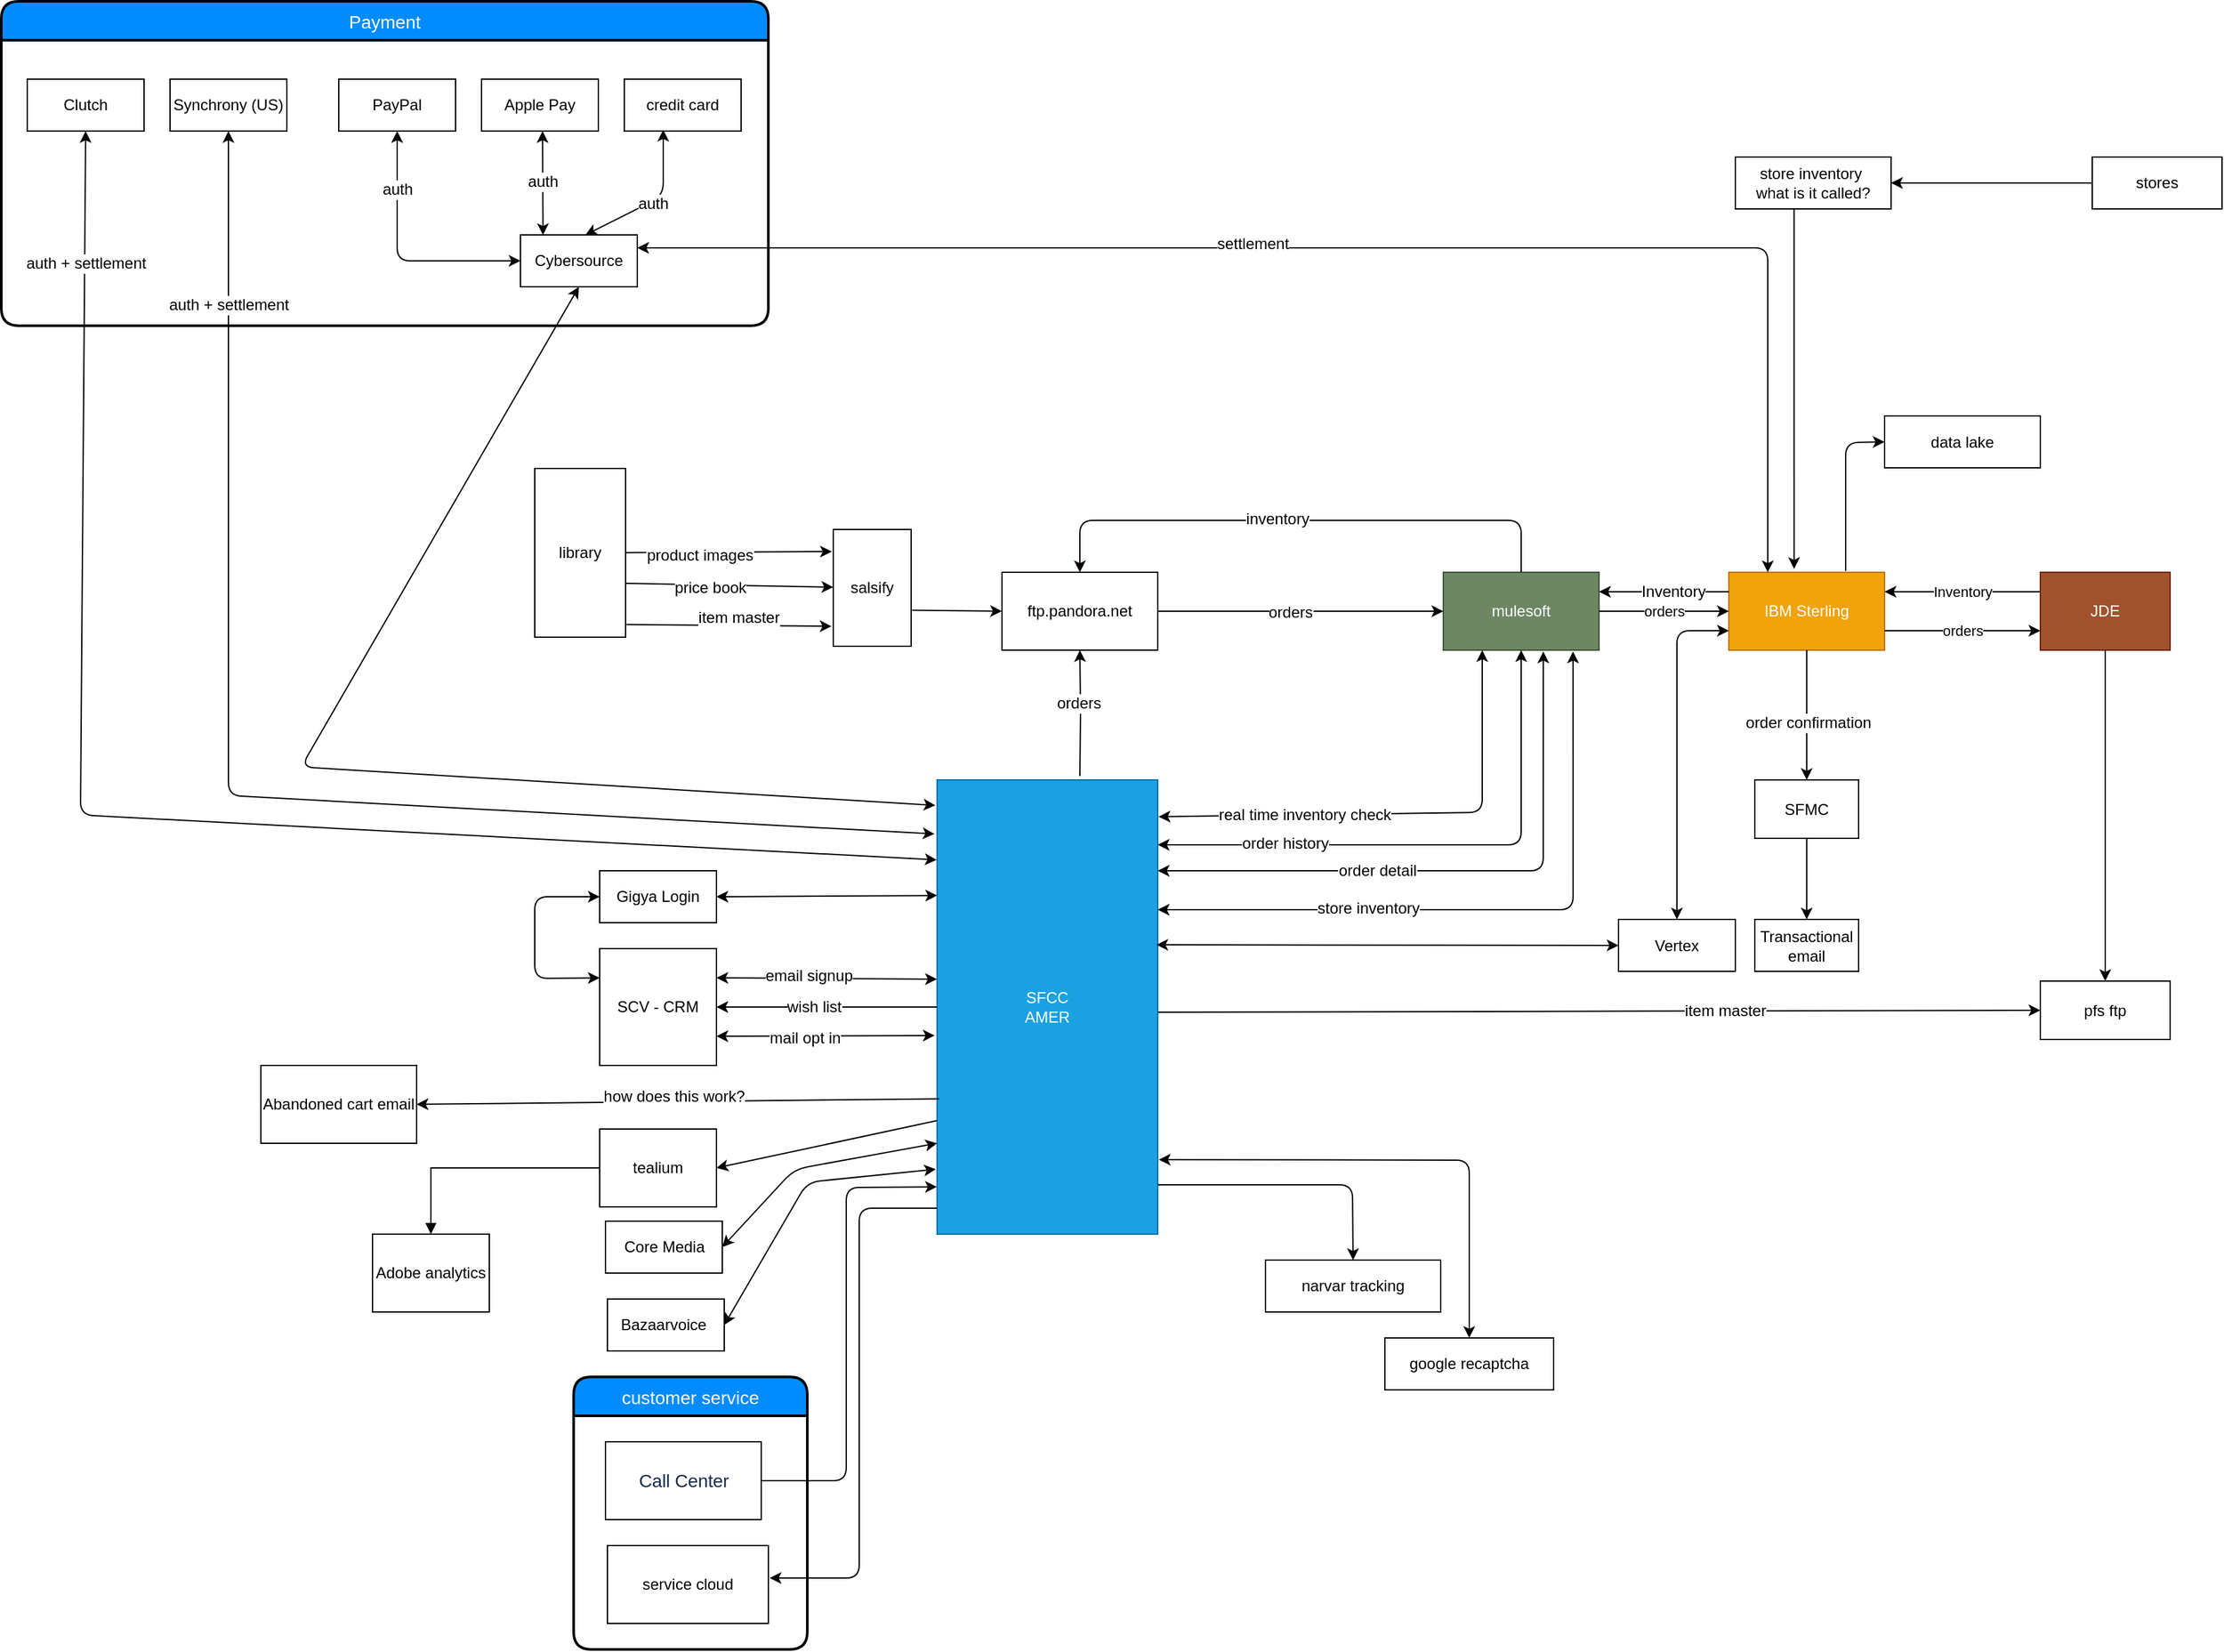 <mxfile version="12.0.2" type="github" pages="2"><diagram name="Page-1" id="3icEu7I5XqVcEI4lYJHm"><mxGraphModel dx="2919" dy="2085" grid="1" gridSize="10" guides="1" tooltips="1" connect="1" arrows="1" fold="1" page="1" pageScale="1" pageWidth="850" pageHeight="1100" math="0" shadow="0"><root><mxCell id="0"/><mxCell id="1" parent="0"/><mxCell id="V_cC2gT6HBl9BK8JK8mR-5" value="" style="edgeStyle=orthogonalEdgeStyle;rounded=0;orthogonalLoop=1;jettySize=auto;html=1;" parent="1" target="V_cC2gT6HBl9BK8JK8mR-4" edge="1"><mxGeometry relative="1" as="geometry"><mxPoint x="-460" y="277" as="sourcePoint"/></mxGeometry></mxCell><mxCell id="TWL4DVWHpw3BuLWVAcTx-16" value="orders" style="text;html=1;resizable=0;points=[];align=center;verticalAlign=middle;labelBackgroundColor=#ffffff;" vertex="1" connectable="0" parent="V_cC2gT6HBl9BK8JK8mR-5"><mxGeometry x="0.158" y="1" relative="1" as="geometry"><mxPoint as="offset"/></mxGeometry></mxCell><mxCell id="V_cC2gT6HBl9BK8JK8mR-1" value="SFCC&lt;br&gt;AMER" style="rounded=0;whiteSpace=wrap;html=1;fillColor=#1ba1e2;strokeColor=#006EAF;fontColor=#ffffff;" parent="1" vertex="1"><mxGeometry x="-570" y="280" width="170" height="350" as="geometry"/></mxCell><mxCell id="V_cC2gT6HBl9BK8JK8mR-44" value="Core Media" style="rounded=0;whiteSpace=wrap;html=1;" parent="1" vertex="1"><mxGeometry x="-825.5" y="620" width="90" height="40" as="geometry"/></mxCell><mxCell id="V_cC2gT6HBl9BK8JK8mR-4" value="ftp.pandora.net" style="rounded=0;whiteSpace=wrap;html=1;" parent="1" vertex="1"><mxGeometry x="-520" y="120" width="120" height="60" as="geometry"/></mxCell><mxCell id="V_cC2gT6HBl9BK8JK8mR-6" value="mulesoft" style="rounded=0;whiteSpace=wrap;html=1;fillColor=#6d8764;strokeColor=#3A5431;fontColor=#ffffff;" parent="1" vertex="1"><mxGeometry x="-180" y="120" width="120" height="60" as="geometry"/></mxCell><mxCell id="V_cC2gT6HBl9BK8JK8mR-8" value="IBM Sterling" style="rounded=0;whiteSpace=wrap;html=1;fillColor=#f0a30a;strokeColor=#BD7000;fontColor=#ffffff;" parent="1" vertex="1"><mxGeometry x="40" y="120" width="120" height="60" as="geometry"/></mxCell><mxCell id="V_cC2gT6HBl9BK8JK8mR-23" value="JDE" style="rounded=0;whiteSpace=wrap;html=1;fillColor=#a0522d;strokeColor=#6D1F00;fontColor=#ffffff;" parent="1" vertex="1"><mxGeometry x="280" y="120" width="100" height="60" as="geometry"/></mxCell><mxCell id="V_cC2gT6HBl9BK8JK8mR-33" value="" style="endArrow=classic;startArrow=classic;html=1;strokeWidth=1;entryX=0.25;entryY=1;entryDx=0;entryDy=0;exitX=1.004;exitY=0.081;exitDx=0;exitDy=0;exitPerimeter=0;" parent="1" source="V_cC2gT6HBl9BK8JK8mR-1" target="V_cC2gT6HBl9BK8JK8mR-6" edge="1"><mxGeometry width="50" height="50" relative="1" as="geometry"><mxPoint x="-400" y="340" as="sourcePoint"/><mxPoint x="-350" y="290" as="targetPoint"/><Array as="points"><mxPoint x="-150" y="305"/></Array></mxGeometry></mxCell><mxCell id="V_cC2gT6HBl9BK8JK8mR-34" value="real time inventory check" style="text;html=1;resizable=0;points=[];align=center;verticalAlign=middle;labelBackgroundColor=#ffffff;" parent="V_cC2gT6HBl9BK8JK8mR-33" vertex="1" connectable="0"><mxGeometry x="-0.398" relative="1" as="geometry"><mxPoint as="offset"/></mxGeometry></mxCell><mxCell id="V_cC2gT6HBl9BK8JK8mR-35" value="" style="endArrow=classic;startArrow=classic;html=1;strokeWidth=1;entryX=0.5;entryY=1;entryDx=0;entryDy=0;" parent="1" target="V_cC2gT6HBl9BK8JK8mR-6" edge="1"><mxGeometry width="50" height="50" relative="1" as="geometry"><mxPoint x="-400" y="330" as="sourcePoint"/><mxPoint x="-350" y="310" as="targetPoint"/><Array as="points"><mxPoint x="-120" y="330"/></Array></mxGeometry></mxCell><mxCell id="V_cC2gT6HBl9BK8JK8mR-36" value="order history" style="text;html=1;resizable=0;points=[];align=center;verticalAlign=middle;labelBackgroundColor=#ffffff;" parent="V_cC2gT6HBl9BK8JK8mR-35" vertex="1" connectable="0"><mxGeometry x="-0.545" y="1" relative="1" as="geometry"><mxPoint as="offset"/></mxGeometry></mxCell><mxCell id="V_cC2gT6HBl9BK8JK8mR-37" value="" style="endArrow=classic;startArrow=classic;html=1;strokeWidth=1;entryX=0.642;entryY=1.017;entryDx=0;entryDy=0;entryPerimeter=0;" parent="1" target="V_cC2gT6HBl9BK8JK8mR-6" edge="1"><mxGeometry width="50" height="50" relative="1" as="geometry"><mxPoint x="-400" y="350" as="sourcePoint"/><mxPoint x="-350" y="320" as="targetPoint"/><Array as="points"><mxPoint x="-103" y="350"/></Array></mxGeometry></mxCell><mxCell id="V_cC2gT6HBl9BK8JK8mR-38" value="order detail" style="text;html=1;resizable=0;points=[];align=center;verticalAlign=middle;labelBackgroundColor=#ffffff;" parent="V_cC2gT6HBl9BK8JK8mR-37" vertex="1" connectable="0"><mxGeometry x="-0.276" relative="1" as="geometry"><mxPoint as="offset"/></mxGeometry></mxCell><mxCell id="V_cC2gT6HBl9BK8JK8mR-39" value="Gigya Login" style="rounded=0;whiteSpace=wrap;html=1;" parent="1" vertex="1"><mxGeometry x="-830" y="350" width="90" height="40" as="geometry"/></mxCell><mxCell id="V_cC2gT6HBl9BK8JK8mR-40" value="" style="endArrow=classic;startArrow=classic;html=1;strokeWidth=1;exitX=1;exitY=0.5;exitDx=0;exitDy=0;entryX=0;entryY=0.126;entryDx=0;entryDy=0;entryPerimeter=0;" parent="1" source="V_cC2gT6HBl9BK8JK8mR-39" edge="1"><mxGeometry width="50" height="50" relative="1" as="geometry"><mxPoint x="-620" y="390" as="sourcePoint"/><mxPoint x="-570" y="369.06" as="targetPoint"/><Array as="points"/></mxGeometry></mxCell><mxCell id="V_cC2gT6HBl9BK8JK8mR-41" value="SCV - CRM" style="rounded=0;whiteSpace=wrap;html=1;" parent="1" vertex="1"><mxGeometry x="-830" y="410" width="90" height="90" as="geometry"/></mxCell><mxCell id="V_cC2gT6HBl9BK8JK8mR-42" value="SFMC" style="rounded=0;whiteSpace=wrap;html=1;" parent="1" vertex="1"><mxGeometry x="60" y="280" width="80" height="45" as="geometry"/></mxCell><mxCell id="V_cC2gT6HBl9BK8JK8mR-48" value="" style="endArrow=classic;startArrow=classic;html=1;strokeColor=#080200;strokeWidth=1;exitX=1;exitY=0.25;exitDx=0;exitDy=0;entryX=-0.001;entryY=0.334;entryDx=0;entryDy=0;entryPerimeter=0;" parent="1" source="V_cC2gT6HBl9BK8JK8mR-41" edge="1"><mxGeometry width="50" height="50" relative="1" as="geometry"><mxPoint x="-590" y="420" as="sourcePoint"/><mxPoint x="-570.17" y="433.54" as="targetPoint"/></mxGeometry></mxCell><mxCell id="V_cC2gT6HBl9BK8JK8mR-49" value="email signup" style="text;html=1;resizable=0;points=[];align=center;verticalAlign=middle;labelBackgroundColor=#ffffff;" parent="V_cC2gT6HBl9BK8JK8mR-48" vertex="1" connectable="0"><mxGeometry x="-0.165" y="2" relative="1" as="geometry"><mxPoint as="offset"/></mxGeometry></mxCell><mxCell id="V_cC2gT6HBl9BK8JK8mR-50" value="" style="endArrow=classic;startArrow=classic;html=1;strokeColor=#080200;strokeWidth=1;exitX=1;exitY=0.75;exitDx=0;exitDy=0;entryX=-0.011;entryY=0.474;entryDx=0;entryDy=0;entryPerimeter=0;" parent="1" source="V_cC2gT6HBl9BK8JK8mR-41" edge="1"><mxGeometry width="50" height="50" relative="1" as="geometry"><mxPoint x="-670" y="390" as="sourcePoint"/><mxPoint x="-571.87" y="476.94" as="targetPoint"/></mxGeometry></mxCell><mxCell id="V_cC2gT6HBl9BK8JK8mR-51" value="mail opt in" style="text;html=1;resizable=0;points=[];align=center;verticalAlign=middle;labelBackgroundColor=#ffffff;" parent="V_cC2gT6HBl9BK8JK8mR-50" vertex="1" connectable="0"><mxGeometry x="-0.291" relative="1" as="geometry"><mxPoint x="8.5" y="1" as="offset"/></mxGeometry></mxCell><mxCell id="V_cC2gT6HBl9BK8JK8mR-56" value="Cybersource" style="rounded=0;whiteSpace=wrap;html=1;" parent="1" vertex="1"><mxGeometry x="-891" y="-140" width="90" height="40" as="geometry"/></mxCell><mxCell id="V_cC2gT6HBl9BK8JK8mR-63" value="Apple Pay" style="rounded=0;whiteSpace=wrap;html=1;" parent="1" vertex="1"><mxGeometry x="-921" y="-260" width="90" height="40" as="geometry"/></mxCell><mxCell id="V_cC2gT6HBl9BK8JK8mR-58" value="" style="endArrow=classic;startArrow=classic;html=1;strokeColor=#080200;strokeWidth=1;entryX=0.5;entryY=1;entryDx=0;entryDy=0;exitX=-0.008;exitY=0.056;exitDx=0;exitDy=0;exitPerimeter=0;" parent="1" target="V_cC2gT6HBl9BK8JK8mR-56" edge="1" source="V_cC2gT6HBl9BK8JK8mR-1"><mxGeometry width="50" height="50" relative="1" as="geometry"><mxPoint x="-560" y="290" as="sourcePoint"/><mxPoint x="-460" y="240" as="targetPoint"/><Array as="points"><mxPoint x="-1060" y="270"/></Array></mxGeometry></mxCell><mxCell id="V_cC2gT6HBl9BK8JK8mR-60" value="PayPal" style="rounded=0;whiteSpace=wrap;html=1;" parent="1" vertex="1"><mxGeometry x="-1031" y="-260" width="90" height="40" as="geometry"/></mxCell><mxCell id="V_cC2gT6HBl9BK8JK8mR-62" value="" style="endArrow=classic;startArrow=classic;html=1;strokeColor=#080200;strokeWidth=1;entryX=0;entryY=0.5;entryDx=0;entryDy=0;exitX=0.5;exitY=1;exitDx=0;exitDy=0;" parent="1" source="V_cC2gT6HBl9BK8JK8mR-60" target="V_cC2gT6HBl9BK8JK8mR-56" edge="1"><mxGeometry width="50" height="50" relative="1" as="geometry"><mxPoint x="-951" y="-90" as="sourcePoint"/><mxPoint x="-901" y="-140" as="targetPoint"/><Array as="points"><mxPoint x="-986" y="-120"/></Array></mxGeometry></mxCell><mxCell id="scgPz5cgnYkhwIzWvn8L-9" value="auth" style="text;html=1;resizable=0;points=[];align=center;verticalAlign=middle;labelBackgroundColor=#ffffff;" parent="V_cC2gT6HBl9BK8JK8mR-62" vertex="1" connectable="0"><mxGeometry x="-0.537" relative="1" as="geometry"><mxPoint as="offset"/></mxGeometry></mxCell><mxCell id="V_cC2gT6HBl9BK8JK8mR-65" value="" style="endArrow=classic;startArrow=classic;html=1;strokeColor=#080200;strokeWidth=1;entryX=0.5;entryY=1;entryDx=0;entryDy=0;exitX=0.193;exitY=0.004;exitDx=0;exitDy=0;exitPerimeter=0;" parent="1" source="V_cC2gT6HBl9BK8JK8mR-56" edge="1"><mxGeometry width="50" height="50" relative="1" as="geometry"><mxPoint x="-878.11" y="-138.52" as="sourcePoint"/><mxPoint x="-874" y="-220" as="targetPoint"/></mxGeometry></mxCell><mxCell id="scgPz5cgnYkhwIzWvn8L-8" value="auth" style="text;html=1;resizable=0;points=[];align=center;verticalAlign=middle;labelBackgroundColor=#ffffff;" parent="V_cC2gT6HBl9BK8JK8mR-65" vertex="1" connectable="0"><mxGeometry x="0.039" relative="1" as="geometry"><mxPoint as="offset"/></mxGeometry></mxCell><mxCell id="V_cC2gT6HBl9BK8JK8mR-66" value="Synchrony (US)" style="rounded=0;whiteSpace=wrap;html=1;" parent="1" vertex="1"><mxGeometry x="-1161" y="-260" width="90" height="40" as="geometry"/></mxCell><mxCell id="V_cC2gT6HBl9BK8JK8mR-67" value="Clutch" style="rounded=0;whiteSpace=wrap;html=1;" parent="1" vertex="1"><mxGeometry x="-1271" y="-260" width="90" height="40" as="geometry"/></mxCell><mxCell id="V_cC2gT6HBl9BK8JK8mR-68" value="" style="endArrow=classic;startArrow=classic;html=1;strokeColor=#080200;strokeWidth=1;exitX=0.5;exitY=1;exitDx=0;exitDy=0;entryX=-0.012;entryY=0.119;entryDx=0;entryDy=0;entryPerimeter=0;" parent="1" source="V_cC2gT6HBl9BK8JK8mR-66" edge="1" target="V_cC2gT6HBl9BK8JK8mR-1"><mxGeometry width="50" height="50" relative="1" as="geometry"><mxPoint x="-730" y="170" as="sourcePoint"/><mxPoint x="-570" y="291" as="targetPoint"/><Array as="points"><mxPoint x="-1116" y="292"/></Array></mxGeometry></mxCell><mxCell id="scgPz5cgnYkhwIzWvn8L-10" value="auth + settlement" style="text;html=1;resizable=0;points=[];align=center;verticalAlign=middle;labelBackgroundColor=#ffffff;" parent="V_cC2gT6HBl9BK8JK8mR-68" vertex="1" connectable="0"><mxGeometry x="-0.652" y="-1" relative="1" as="geometry"><mxPoint x="1" y="-50" as="offset"/></mxGeometry></mxCell><mxCell id="V_cC2gT6HBl9BK8JK8mR-69" value="&lt;span style=&quot;font-size: 12px&quot;&gt;auth + settlement&lt;/span&gt;" style="endArrow=classic;startArrow=classic;html=1;strokeColor=#080200;strokeWidth=1;entryX=0.5;entryY=1;entryDx=0;entryDy=0;exitX=-0.002;exitY=0.176;exitDx=0;exitDy=0;exitPerimeter=0;" parent="1" target="V_cC2gT6HBl9BK8JK8mR-67" edge="1" source="V_cC2gT6HBl9BK8JK8mR-1"><mxGeometry x="0.829" y="-1" width="50" height="50" relative="1" as="geometry"><mxPoint x="-570" y="306" as="sourcePoint"/><mxPoint x="-570" y="250" as="targetPoint"/><Array as="points"><mxPoint x="-1230" y="307"/></Array><mxPoint as="offset"/></mxGeometry></mxCell><mxCell id="V_cC2gT6HBl9BK8JK8mR-76" value="" style="endArrow=classic;startArrow=classic;html=1;strokeColor=#080200;strokeWidth=1;exitX=1;exitY=0.5;exitDx=0;exitDy=0;entryX=0;entryY=0.8;entryDx=0;entryDy=0;entryPerimeter=0;" parent="1" source="V_cC2gT6HBl9BK8JK8mR-44" edge="1" target="V_cC2gT6HBl9BK8JK8mR-1"><mxGeometry width="50" height="50" relative="1" as="geometry"><mxPoint x="-740" y="560" as="sourcePoint"/><mxPoint x="-570" y="540" as="targetPoint"/><Array as="points"><mxPoint x="-680" y="580"/></Array></mxGeometry></mxCell><mxCell id="V_cC2gT6HBl9BK8JK8mR-78" value="Vertex" style="rounded=0;whiteSpace=wrap;html=1;" parent="1" vertex="1"><mxGeometry x="-45" y="387.5" width="90" height="40" as="geometry"/></mxCell><mxCell id="V_cC2gT6HBl9BK8JK8mR-79" value="" style="endArrow=classic;startArrow=classic;html=1;strokeColor=#080200;strokeWidth=1;entryX=0.25;entryY=0;entryDx=0;entryDy=0;exitX=1;exitY=0.25;exitDx=0;exitDy=0;" parent="1" source="V_cC2gT6HBl9BK8JK8mR-56" target="V_cC2gT6HBl9BK8JK8mR-8" edge="1"><mxGeometry width="50" height="50" relative="1" as="geometry"><mxPoint x="-580" y="70" as="sourcePoint"/><mxPoint x="70" y="110" as="targetPoint"/><Array as="points"><mxPoint x="70" y="-130"/><mxPoint x="70" y="-40"/></Array></mxGeometry></mxCell><mxCell id="scgPz5cgnYkhwIzWvn8L-1" value="settlement" style="text;html=1;resizable=0;points=[];align=center;verticalAlign=middle;labelBackgroundColor=#ffffff;" parent="V_cC2gT6HBl9BK8JK8mR-79" vertex="1" connectable="0"><mxGeometry x="-0.155" y="3" relative="1" as="geometry"><mxPoint as="offset"/></mxGeometry></mxCell><mxCell id="V_cC2gT6HBl9BK8JK8mR-80" value="" style="endArrow=classic;startArrow=classic;html=1;strokeColor=#080200;strokeWidth=1;entryX=0;entryY=0.5;entryDx=0;entryDy=0;exitX=0.994;exitY=0.363;exitDx=0;exitDy=0;exitPerimeter=0;" parent="1" target="V_cC2gT6HBl9BK8JK8mR-78" edge="1" source="V_cC2gT6HBl9BK8JK8mR-1"><mxGeometry width="50" height="50" relative="1" as="geometry"><mxPoint x="-400" y="395" as="sourcePoint"/><mxPoint x="-350" y="380" as="targetPoint"/></mxGeometry></mxCell><mxCell id="V_cC2gT6HBl9BK8JK8mR-81" value="" style="endArrow=classic;startArrow=classic;html=1;strokeColor=#080200;strokeWidth=1;entryX=0;entryY=0.75;entryDx=0;entryDy=0;exitX=0.5;exitY=0;exitDx=0;exitDy=0;" parent="1" source="V_cC2gT6HBl9BK8JK8mR-78" target="V_cC2gT6HBl9BK8JK8mR-8" edge="1"><mxGeometry width="50" height="50" relative="1" as="geometry"><mxPoint y="370" as="sourcePoint"/><mxPoint x="30" y="370" as="targetPoint"/><Array as="points"><mxPoint y="165"/></Array></mxGeometry></mxCell><mxCell id="V_cC2gT6HBl9BK8JK8mR-85" value="Bazaarvoice&amp;nbsp;" style="rounded=0;whiteSpace=wrap;html=1;" parent="1" vertex="1"><mxGeometry x="-824" y="680" width="90" height="40" as="geometry"/></mxCell><mxCell id="V_cC2gT6HBl9BK8JK8mR-88" value="" style="endArrow=classic;startArrow=classic;html=1;strokeColor=#080200;strokeWidth=1;exitX=1;exitY=0.5;exitDx=0;exitDy=0;" parent="1" source="V_cC2gT6HBl9BK8JK8mR-85" edge="1"><mxGeometry width="50" height="50" relative="1" as="geometry"><mxPoint x="-740" y="630" as="sourcePoint"/><mxPoint x="-571" y="580" as="targetPoint"/><Array as="points"><mxPoint x="-670" y="590"/></Array></mxGeometry></mxCell><mxCell id="V_cC2gT6HBl9BK8JK8mR-95" value="Payment" style="swimlane;childLayout=stackLayout;horizontal=1;startSize=30;horizontalStack=0;fillColor=#008cff;fontColor=#FFFFFF;rounded=1;fontSize=14;fontStyle=0;strokeWidth=2;resizeParent=0;resizeLast=1;shadow=0;dashed=0;align=center;" parent="1" vertex="1"><mxGeometry x="-1291" y="-320" width="591" height="250" as="geometry"><mxRectangle x="-1070" y="-170" width="90" height="30" as="alternateBounds"/></mxGeometry></mxCell><mxCell id="V_cC2gT6HBl9BK8JK8mR-98" value="Inventory" style="endArrow=classic;html=1;strokeColor=#080200;strokeWidth=1;entryX=1;entryY=0.25;entryDx=0;entryDy=0;exitX=0;exitY=0.25;exitDx=0;exitDy=0;" parent="1" source="V_cC2gT6HBl9BK8JK8mR-23" target="V_cC2gT6HBl9BK8JK8mR-8" edge="1"><mxGeometry width="50" height="50" relative="1" as="geometry"><mxPoint x="230" y="140" as="sourcePoint"/><mxPoint x="280" y="90" as="targetPoint"/></mxGeometry></mxCell><mxCell id="9Npi8_EjcijGg6YAnJOB-1" value="google recaptcha" style="rounded=0;whiteSpace=wrap;html=1;fillColor=none;" parent="1" vertex="1"><mxGeometry x="-225" y="710" width="130" height="40" as="geometry"/></mxCell><mxCell id="9Npi8_EjcijGg6YAnJOB-2" value="" style="endArrow=classic;startArrow=classic;html=1;strokeColor=#080200;strokeWidth=1;exitX=1.005;exitY=0.836;exitDx=0;exitDy=0;exitPerimeter=0;" parent="1" source="V_cC2gT6HBl9BK8JK8mR-1" edge="1"><mxGeometry width="50" height="50" relative="1" as="geometry"><mxPoint x="-400" y="490" as="sourcePoint"/><mxPoint x="-160" y="710" as="targetPoint"/><Array as="points"><mxPoint x="-160" y="573"/></Array></mxGeometry></mxCell><mxCell id="9Npi8_EjcijGg6YAnJOB-9" value="" style="endArrow=classic;html=1;strokeColor=#080200;strokeWidth=1;entryX=1;entryY=0.25;entryDx=0;entryDy=0;exitX=0;exitY=0.25;exitDx=0;exitDy=0;" parent="1" source="V_cC2gT6HBl9BK8JK8mR-8" target="V_cC2gT6HBl9BK8JK8mR-6" edge="1"><mxGeometry width="50" height="50" relative="1" as="geometry"><mxPoint x="-60" y="170" as="sourcePoint"/><mxPoint x="-10" y="120" as="targetPoint"/></mxGeometry></mxCell><mxCell id="9Npi8_EjcijGg6YAnJOB-10" value="Inventory" style="text;html=1;resizable=0;points=[];align=center;verticalAlign=middle;labelBackgroundColor=#ffffff;" parent="9Npi8_EjcijGg6YAnJOB-9" vertex="1" connectable="0"><mxGeometry x="-0.14" relative="1" as="geometry"><mxPoint as="offset"/></mxGeometry></mxCell><mxCell id="iVwGrD9HsoJ9i1hY2Q_u-1" value="" style="endArrow=classic;html=1;strokeColor=#080200;strokeWidth=1;exitX=0.5;exitY=0;exitDx=0;exitDy=0;entryX=0.5;entryY=0;entryDx=0;entryDy=0;" parent="1" source="V_cC2gT6HBl9BK8JK8mR-6" target="V_cC2gT6HBl9BK8JK8mR-4" edge="1"><mxGeometry width="50" height="50" relative="1" as="geometry"><mxPoint x="-480" y="150" as="sourcePoint"/><mxPoint x="-430" y="100" as="targetPoint"/><Array as="points"><mxPoint x="-120" y="80"/><mxPoint x="-460" y="80"/></Array></mxGeometry></mxCell><mxCell id="N_9rhiI7Wwjrm_V3X6SH-13" value="inventory" style="text;html=1;resizable=0;points=[];align=center;verticalAlign=middle;labelBackgroundColor=#ffffff;" vertex="1" connectable="0" parent="iVwGrD9HsoJ9i1hY2Q_u-1"><mxGeometry x="0.088" y="-1" relative="1" as="geometry"><mxPoint as="offset"/></mxGeometry></mxCell><mxCell id="MaIgf1kPmnHuQDMeoxbi-1" value="&lt;span style=&quot;color: rgb(23 , 43 , 77) ; font-size: 14px ; letter-spacing: -0.07px ; white-space: pre-wrap ; background-color: rgb(255 , 255 , 255)&quot;&gt;Call Center&lt;/span&gt;" style="rounded=0;whiteSpace=wrap;html=1;fillColor=none;" parent="1" vertex="1"><mxGeometry x="-825.5" y="790" width="120" height="60" as="geometry"/></mxCell><mxCell id="MaIgf1kPmnHuQDMeoxbi-2" value="" style="endArrow=classic;html=1;strokeColor=#080200;strokeWidth=1;entryX=-0.001;entryY=0.896;entryDx=0;entryDy=0;entryPerimeter=0;exitX=1;exitY=0.5;exitDx=0;exitDy=0;" parent="1" source="MaIgf1kPmnHuQDMeoxbi-1" target="V_cC2gT6HBl9BK8JK8mR-1" edge="1"><mxGeometry width="50" height="50" relative="1" as="geometry"><mxPoint x="-530" y="810" as="sourcePoint"/><mxPoint x="-460" y="670" as="targetPoint"/><Array as="points"><mxPoint x="-640" y="820"/><mxPoint x="-640" y="594"/></Array></mxGeometry></mxCell><mxCell id="MaIgf1kPmnHuQDMeoxbi-3" value="service cloud" style="rounded=0;whiteSpace=wrap;html=1;fillColor=none;" parent="1" vertex="1"><mxGeometry x="-824" y="870" width="124" height="60" as="geometry"/></mxCell><mxCell id="MaIgf1kPmnHuQDMeoxbi-4" value="" style="endArrow=classic;html=1;strokeColor=#080200;strokeWidth=1;" parent="1" edge="1"><mxGeometry width="50" height="50" relative="1" as="geometry"><mxPoint x="-570" y="610" as="sourcePoint"/><mxPoint x="-699" y="895" as="targetPoint"/><Array as="points"><mxPoint x="-630" y="610"/><mxPoint x="-630" y="895"/></Array></mxGeometry></mxCell><mxCell id="MaIgf1kPmnHuQDMeoxbi-7" value="customer service" style="swimlane;childLayout=stackLayout;horizontal=1;startSize=30;horizontalStack=0;fillColor=#008cff;fontColor=#FFFFFF;rounded=1;fontSize=14;fontStyle=0;strokeWidth=2;resizeParent=0;resizeLast=1;shadow=0;dashed=0;align=center;" parent="1" vertex="1"><mxGeometry x="-850" y="740" width="180" height="210" as="geometry"/></mxCell><mxCell id="u5Q9tlcLcI0Oim-ChqrU-1" value="narvar tracking" style="rounded=0;whiteSpace=wrap;html=1;fillColor=none;" parent="1" vertex="1"><mxGeometry x="-317" y="650" width="135" height="40" as="geometry"/></mxCell><mxCell id="u5Q9tlcLcI0Oim-ChqrU-2" value="" style="endArrow=classic;html=1;strokeColor=#080200;strokeWidth=1;entryX=0.5;entryY=0;entryDx=0;entryDy=0;" parent="1" target="u5Q9tlcLcI0Oim-ChqrU-1" edge="1"><mxGeometry width="50" height="50" relative="1" as="geometry"><mxPoint x="-400" y="592" as="sourcePoint"/><mxPoint x="-360" y="500" as="targetPoint"/><Array as="points"><mxPoint x="-250" y="592"/></Array></mxGeometry></mxCell><mxCell id="u5Q9tlcLcI0Oim-ChqrU-3" value="Transactional email" style="rounded=0;whiteSpace=wrap;html=1;fillColor=none;" parent="1" vertex="1"><mxGeometry x="60" y="387.5" width="80" height="40" as="geometry"/></mxCell><mxCell id="u5Q9tlcLcI0Oim-ChqrU-4" value="" style="endArrow=classic;html=1;strokeColor=#080200;strokeWidth=1;exitX=0.5;exitY=1;exitDx=0;exitDy=0;entryX=0.5;entryY=0;entryDx=0;entryDy=0;" parent="1" source="V_cC2gT6HBl9BK8JK8mR-42" target="u5Q9tlcLcI0Oim-ChqrU-3" edge="1"><mxGeometry width="50" height="50" relative="1" as="geometry"><mxPoint x="70" y="470" as="sourcePoint"/><mxPoint x="120" y="420" as="targetPoint"/></mxGeometry></mxCell><mxCell id="u5Q9tlcLcI0Oim-ChqrU-5" value="" style="endArrow=classic;html=1;strokeColor=#080200;strokeWidth=1;exitX=0.5;exitY=1;exitDx=0;exitDy=0;entryX=0.5;entryY=0;entryDx=0;entryDy=0;" parent="1" source="V_cC2gT6HBl9BK8JK8mR-8" edge="1" target="V_cC2gT6HBl9BK8JK8mR-42"><mxGeometry width="50" height="50" relative="1" as="geometry"><mxPoint x="140" y="185" as="sourcePoint"/><mxPoint x="140" y="375" as="targetPoint"/></mxGeometry></mxCell><mxCell id="TWL4DVWHpw3BuLWVAcTx-19" value="order confirmation" style="text;html=1;resizable=0;points=[];align=center;verticalAlign=middle;labelBackgroundColor=#ffffff;" vertex="1" connectable="0" parent="u5Q9tlcLcI0Oim-ChqrU-5"><mxGeometry x="0.123" y="1" relative="1" as="geometry"><mxPoint as="offset"/></mxGeometry></mxCell><mxCell id="scgPz5cgnYkhwIzWvn8L-4" value="credit card" style="rounded=0;whiteSpace=wrap;html=1;" parent="1" vertex="1"><mxGeometry x="-811" y="-260" width="90" height="40" as="geometry"/></mxCell><mxCell id="scgPz5cgnYkhwIzWvn8L-6" value="" style="endArrow=classic;startArrow=classic;html=1;strokeColor=#080200;strokeWidth=1;" parent="1" edge="1"><mxGeometry width="50" height="50" relative="1" as="geometry"><mxPoint x="-841" y="-140" as="sourcePoint"/><mxPoint x="-781" y="-221" as="targetPoint"/><Array as="points"><mxPoint x="-781" y="-170"/></Array></mxGeometry></mxCell><mxCell id="scgPz5cgnYkhwIzWvn8L-7" value="auth" style="text;html=1;resizable=0;points=[];align=center;verticalAlign=middle;labelBackgroundColor=#ffffff;" parent="scgPz5cgnYkhwIzWvn8L-6" vertex="1" connectable="0"><mxGeometry x="-0.034" y="-1" relative="1" as="geometry"><mxPoint as="offset"/></mxGeometry></mxCell><mxCell id="TWL4DVWHpw3BuLWVAcTx-2" value="" style="endArrow=classic;startArrow=classic;html=1;entryX=0.833;entryY=1.017;entryDx=0;entryDy=0;entryPerimeter=0;" edge="1" parent="1" target="V_cC2gT6HBl9BK8JK8mR-6"><mxGeometry width="50" height="50" relative="1" as="geometry"><mxPoint x="-400" y="380" as="sourcePoint"/><mxPoint x="-350" y="370" as="targetPoint"/><Array as="points"><mxPoint x="-80" y="380"/></Array></mxGeometry></mxCell><mxCell id="TWL4DVWHpw3BuLWVAcTx-3" value="store inventory" style="text;html=1;resizable=0;points=[];align=center;verticalAlign=middle;labelBackgroundColor=#ffffff;" vertex="1" connectable="0" parent="TWL4DVWHpw3BuLWVAcTx-2"><mxGeometry x="-0.377" y="1" relative="1" as="geometry"><mxPoint as="offset"/></mxGeometry></mxCell><mxCell id="TWL4DVWHpw3BuLWVAcTx-4" value="" style="endArrow=classic;html=1;entryX=0.419;entryY=-0.043;entryDx=0;entryDy=0;entryPerimeter=0;exitX=0.377;exitY=1;exitDx=0;exitDy=0;exitPerimeter=0;" edge="1" parent="1" source="TWL4DVWHpw3BuLWVAcTx-5" target="V_cC2gT6HBl9BK8JK8mR-8"><mxGeometry width="50" height="50" relative="1" as="geometry"><mxPoint x="138" y="-160" as="sourcePoint"/><mxPoint x="138" y="117" as="targetPoint"/></mxGeometry></mxCell><mxCell id="TWL4DVWHpw3BuLWVAcTx-5" value="store inventory&amp;nbsp;&lt;br&gt;what is it called?" style="rounded=0;whiteSpace=wrap;html=1;fillColor=none;" vertex="1" parent="1"><mxGeometry x="45" y="-200" width="120" height="40" as="geometry"/></mxCell><mxCell id="TWL4DVWHpw3BuLWVAcTx-6" value="stores" style="rounded=0;whiteSpace=wrap;html=1;fillColor=none;" vertex="1" parent="1"><mxGeometry x="320" y="-200" width="100" height="40" as="geometry"/></mxCell><mxCell id="TWL4DVWHpw3BuLWVAcTx-7" value="" style="endArrow=classic;html=1;entryX=1;entryY=0.5;entryDx=0;entryDy=0;exitX=0;exitY=0.5;exitDx=0;exitDy=0;" edge="1" parent="1" source="TWL4DVWHpw3BuLWVAcTx-6" target="TWL4DVWHpw3BuLWVAcTx-5"><mxGeometry width="50" height="50" relative="1" as="geometry"><mxPoint x="240" y="-120" as="sourcePoint"/><mxPoint x="290" y="-170" as="targetPoint"/></mxGeometry></mxCell><mxCell id="TWL4DVWHpw3BuLWVAcTx-8" value="" style="endArrow=classic;html=1;entryX=1;entryY=0.5;entryDx=0;entryDy=0;exitX=0;exitY=0.5;exitDx=0;exitDy=0;" edge="1" parent="1" source="V_cC2gT6HBl9BK8JK8mR-1" target="V_cC2gT6HBl9BK8JK8mR-41"><mxGeometry width="50" height="50" relative="1" as="geometry"><mxPoint x="-740" y="490" as="sourcePoint"/><mxPoint x="-690" y="440" as="targetPoint"/></mxGeometry></mxCell><mxCell id="TWL4DVWHpw3BuLWVAcTx-9" value="wish list" style="text;html=1;resizable=0;points=[];align=center;verticalAlign=middle;labelBackgroundColor=#ffffff;" vertex="1" connectable="0" parent="TWL4DVWHpw3BuLWVAcTx-8"><mxGeometry x="0.12" relative="1" as="geometry"><mxPoint as="offset"/></mxGeometry></mxCell><mxCell id="TWL4DVWHpw3BuLWVAcTx-10" value="pfs ftp" style="rounded=0;whiteSpace=wrap;html=1;fillColor=none;" vertex="1" parent="1"><mxGeometry x="280" y="435" width="100" height="45" as="geometry"/></mxCell><mxCell id="TWL4DVWHpw3BuLWVAcTx-11" value="" style="endArrow=classic;html=1;entryX=0;entryY=0.5;entryDx=0;entryDy=0;exitX=1;exitY=0.5;exitDx=0;exitDy=0;" edge="1" parent="1" target="TWL4DVWHpw3BuLWVAcTx-10"><mxGeometry width="50" height="50" relative="1" as="geometry"><mxPoint x="-400" y="459" as="sourcePoint"/><mxPoint x="280" y="464" as="targetPoint"/></mxGeometry></mxCell><mxCell id="TWL4DVWHpw3BuLWVAcTx-12" value="item master" style="text;html=1;resizable=0;points=[];align=center;verticalAlign=middle;labelBackgroundColor=#ffffff;" vertex="1" connectable="0" parent="TWL4DVWHpw3BuLWVAcTx-11"><mxGeometry x="0.286" relative="1" as="geometry"><mxPoint as="offset"/></mxGeometry></mxCell><mxCell id="TWL4DVWHpw3BuLWVAcTx-13" value="" style="endArrow=classic;html=1;entryX=0.5;entryY=0;entryDx=0;entryDy=0;exitX=0.5;exitY=1;exitDx=0;exitDy=0;" edge="1" parent="1" source="V_cC2gT6HBl9BK8JK8mR-23" target="TWL4DVWHpw3BuLWVAcTx-10"><mxGeometry width="50" height="50" relative="1" as="geometry"><mxPoint x="280" y="440" as="sourcePoint"/><mxPoint x="330" y="390" as="targetPoint"/></mxGeometry></mxCell><mxCell id="TWL4DVWHpw3BuLWVAcTx-14" value="" style="endArrow=classic;html=1;entryX=0;entryY=0.5;entryDx=0;entryDy=0;exitX=1;exitY=0.5;exitDx=0;exitDy=0;" edge="1" parent="1" source="V_cC2gT6HBl9BK8JK8mR-4" target="V_cC2gT6HBl9BK8JK8mR-6"><mxGeometry width="50" height="50" relative="1" as="geometry"><mxPoint x="-400" y="180" as="sourcePoint"/><mxPoint x="-350" y="130" as="targetPoint"/></mxGeometry></mxCell><mxCell id="TWL4DVWHpw3BuLWVAcTx-15" value="orders" style="text;html=1;resizable=0;points=[];align=center;verticalAlign=middle;labelBackgroundColor=#ffffff;" vertex="1" connectable="0" parent="TWL4DVWHpw3BuLWVAcTx-14"><mxGeometry x="-0.077" y="-1" relative="1" as="geometry"><mxPoint as="offset"/></mxGeometry></mxCell><mxCell id="TWL4DVWHpw3BuLWVAcTx-17" value="orders" style="endArrow=classic;html=1;entryX=0;entryY=0.75;entryDx=0;entryDy=0;exitX=1;exitY=0.75;exitDx=0;exitDy=0;" edge="1" parent="1" source="V_cC2gT6HBl9BK8JK8mR-8" target="V_cC2gT6HBl9BK8JK8mR-23"><mxGeometry width="50" height="50" relative="1" as="geometry"><mxPoint x="180" y="210" as="sourcePoint"/><mxPoint x="230" y="160" as="targetPoint"/></mxGeometry></mxCell><mxCell id="TWL4DVWHpw3BuLWVAcTx-20" value="" style="endArrow=classic;startArrow=classic;html=1;entryX=0;entryY=0.5;entryDx=0;entryDy=0;exitX=0;exitY=0.25;exitDx=0;exitDy=0;" edge="1" parent="1" source="V_cC2gT6HBl9BK8JK8mR-41" target="V_cC2gT6HBl9BK8JK8mR-39"><mxGeometry width="50" height="50" relative="1" as="geometry"><mxPoint x="-880" y="480" as="sourcePoint"/><mxPoint x="-830" y="430" as="targetPoint"/><Array as="points"><mxPoint x="-880" y="433"/><mxPoint x="-880" y="370"/></Array></mxGeometry></mxCell><mxCell id="TWL4DVWHpw3BuLWVAcTx-21" value="library" style="rounded=0;whiteSpace=wrap;html=1;fillColor=none;" vertex="1" parent="1"><mxGeometry x="-880" y="40" width="70" height="130" as="geometry"/></mxCell><mxCell id="TWL4DVWHpw3BuLWVAcTx-22" value="salsify" style="rounded=0;whiteSpace=wrap;html=1;fillColor=none;" vertex="1" parent="1"><mxGeometry x="-650" y="87" width="60" height="90" as="geometry"/></mxCell><mxCell id="TWL4DVWHpw3BuLWVAcTx-24" value="" style="endArrow=classic;html=1;exitX=1;exitY=0.681;exitDx=0;exitDy=0;exitPerimeter=0;" edge="1" parent="1" source="TWL4DVWHpw3BuLWVAcTx-21" target="TWL4DVWHpw3BuLWVAcTx-22"><mxGeometry width="50" height="50" relative="1" as="geometry"><mxPoint x="-690" y="120" as="sourcePoint"/><mxPoint x="-640" y="70" as="targetPoint"/></mxGeometry></mxCell><mxCell id="TWL4DVWHpw3BuLWVAcTx-26" value="price book" style="text;html=1;resizable=0;points=[];align=center;verticalAlign=middle;labelBackgroundColor=#ffffff;" vertex="1" connectable="0" parent="TWL4DVWHpw3BuLWVAcTx-24"><mxGeometry x="-0.185" y="-2" relative="1" as="geometry"><mxPoint as="offset"/></mxGeometry></mxCell><mxCell id="TWL4DVWHpw3BuLWVAcTx-25" value="" style="endArrow=classic;html=1;entryX=0;entryY=0.5;entryDx=0;entryDy=0;exitX=1.012;exitY=0.691;exitDx=0;exitDy=0;strokeWidth=1;exitPerimeter=0;" edge="1" parent="1" source="TWL4DVWHpw3BuLWVAcTx-22" target="V_cC2gT6HBl9BK8JK8mR-4"><mxGeometry width="50" height="50" relative="1" as="geometry"><mxPoint x="-600" y="190" as="sourcePoint"/><mxPoint x="-550" y="140" as="targetPoint"/></mxGeometry></mxCell><mxCell id="TWL4DVWHpw3BuLWVAcTx-27" value="" style="endArrow=classic;html=1;strokeWidth=1;exitX=1.01;exitY=0.925;exitDx=0;exitDy=0;exitPerimeter=0;entryX=-0.022;entryY=0.829;entryDx=0;entryDy=0;entryPerimeter=0;" edge="1" parent="1" source="TWL4DVWHpw3BuLWVAcTx-21" target="TWL4DVWHpw3BuLWVAcTx-22"><mxGeometry width="50" height="50" relative="1" as="geometry"><mxPoint x="-750" y="160" as="sourcePoint"/><mxPoint x="-650" y="154" as="targetPoint"/></mxGeometry></mxCell><mxCell id="TWL4DVWHpw3BuLWVAcTx-28" value="item master" style="text;html=1;resizable=0;points=[];align=center;verticalAlign=middle;labelBackgroundColor=#ffffff;" vertex="1" connectable="0" parent="TWL4DVWHpw3BuLWVAcTx-27"><mxGeometry x="-0.082" y="2" relative="1" as="geometry"><mxPoint x="13.5" y="-4.5" as="offset"/></mxGeometry></mxCell><mxCell id="TWL4DVWHpw3BuLWVAcTx-29" value="" style="endArrow=classic;html=1;strokeWidth=1;entryX=-0.018;entryY=0.189;entryDx=0;entryDy=0;entryPerimeter=0;" edge="1" parent="1" source="TWL4DVWHpw3BuLWVAcTx-21" target="TWL4DVWHpw3BuLWVAcTx-22"><mxGeometry width="50" height="50" relative="1" as="geometry"><mxPoint x="-750" y="120" as="sourcePoint"/><mxPoint x="-700" y="70" as="targetPoint"/></mxGeometry></mxCell><mxCell id="TWL4DVWHpw3BuLWVAcTx-30" value="product images" style="text;html=1;resizable=0;points=[];align=center;verticalAlign=middle;labelBackgroundColor=#ffffff;" vertex="1" connectable="0" parent="TWL4DVWHpw3BuLWVAcTx-29"><mxGeometry x="-0.28" y="-2" relative="1" as="geometry"><mxPoint as="offset"/></mxGeometry></mxCell><mxCell id="TWL4DVWHpw3BuLWVAcTx-33" value="data lake" style="rounded=0;whiteSpace=wrap;html=1;fillColor=none;" vertex="1" parent="1"><mxGeometry x="160" y="-0.5" width="120" height="40" as="geometry"/></mxCell><mxCell id="TWL4DVWHpw3BuLWVAcTx-35" value="" style="endArrow=classic;html=1;strokeWidth=1;entryX=0;entryY=0.5;entryDx=0;entryDy=0;" edge="1" parent="1" target="TWL4DVWHpw3BuLWVAcTx-33"><mxGeometry width="50" height="50" relative="1" as="geometry"><mxPoint x="130" y="119" as="sourcePoint"/><mxPoint x="-10" y="-50" as="targetPoint"/><Array as="points"><mxPoint x="130" y="20"/></Array></mxGeometry></mxCell><mxCell id="N_9rhiI7Wwjrm_V3X6SH-4" value="" style="edgeStyle=orthogonalEdgeStyle;rounded=0;orthogonalLoop=1;jettySize=auto;html=1;endArrow=block;endFill=1;strokeWidth=1;" edge="1" parent="1" source="N_9rhiI7Wwjrm_V3X6SH-1" target="N_9rhiI7Wwjrm_V3X6SH-3"><mxGeometry relative="1" as="geometry"/></mxCell><mxCell id="N_9rhiI7Wwjrm_V3X6SH-1" value="tealium" style="rounded=0;whiteSpace=wrap;html=1;fillColor=none;" vertex="1" parent="1"><mxGeometry x="-830" y="549" width="90" height="60" as="geometry"/></mxCell><mxCell id="N_9rhiI7Wwjrm_V3X6SH-3" value="Adobe analytics" style="rounded=0;whiteSpace=wrap;html=1;fillColor=none;" vertex="1" parent="1"><mxGeometry x="-1005" y="630" width="90" height="60" as="geometry"/></mxCell><mxCell id="N_9rhiI7Wwjrm_V3X6SH-2" value="" style="endArrow=classic;html=1;strokeWidth=1;entryX=1;entryY=0.5;entryDx=0;entryDy=0;exitX=0;exitY=0.75;exitDx=0;exitDy=0;" edge="1" parent="1" source="V_cC2gT6HBl9BK8JK8mR-1" target="N_9rhiI7Wwjrm_V3X6SH-1"><mxGeometry width="50" height="50" relative="1" as="geometry"><mxPoint x="-930" y="650" as="sourcePoint"/><mxPoint x="-880" y="600" as="targetPoint"/></mxGeometry></mxCell><mxCell id="N_9rhiI7Wwjrm_V3X6SH-8" value="Abandoned cart email" style="rounded=0;whiteSpace=wrap;html=1;fillColor=none;" vertex="1" parent="1"><mxGeometry x="-1091" y="500" width="120" height="60" as="geometry"/></mxCell><mxCell id="N_9rhiI7Wwjrm_V3X6SH-9" value="" style="endArrow=classic;html=1;strokeWidth=1;entryX=1;entryY=0.5;entryDx=0;entryDy=0;exitX=0.009;exitY=0.702;exitDx=0;exitDy=0;exitPerimeter=0;" edge="1" parent="1" source="V_cC2gT6HBl9BK8JK8mR-1" target="N_9rhiI7Wwjrm_V3X6SH-8"><mxGeometry width="50" height="50" relative="1" as="geometry"><mxPoint x="-710" y="550" as="sourcePoint"/><mxPoint x="-660" y="500" as="targetPoint"/></mxGeometry></mxCell><mxCell id="N_9rhiI7Wwjrm_V3X6SH-10" value="how does this work?" style="text;html=1;resizable=0;points=[];align=center;verticalAlign=middle;labelBackgroundColor=#ffffff;" vertex="1" connectable="0" parent="N_9rhiI7Wwjrm_V3X6SH-9"><mxGeometry x="0.016" y="-4" relative="1" as="geometry"><mxPoint as="offset"/></mxGeometry></mxCell><mxCell id="N_9rhiI7Wwjrm_V3X6SH-14" value="orders" style="endArrow=classic;html=1;strokeWidth=1;entryX=0;entryY=0.5;entryDx=0;entryDy=0;exitX=1;exitY=0.5;exitDx=0;exitDy=0;" edge="1" parent="1" source="V_cC2gT6HBl9BK8JK8mR-6" target="V_cC2gT6HBl9BK8JK8mR-8"><mxGeometry width="50" height="50" relative="1" as="geometry"><mxPoint x="-60" y="200" as="sourcePoint"/><mxPoint x="-10" y="150" as="targetPoint"/></mxGeometry></mxCell></root></mxGraphModel></diagram><diagram name="Page-2" id="EIWfKB5VZkjwGk6W3vlg"><mxGraphModel dx="3772" dy="2774" grid="1" gridSize="10" guides="1" tooltips="1" connect="1" arrows="1" fold="1" page="1" pageScale="1" pageWidth="850" pageHeight="1100" math="0" shadow="0"><root><mxCell id="0ujQlf1UAHg-DbxSeM3T-0"/><mxCell id="0ujQlf1UAHg-DbxSeM3T-1" parent="0ujQlf1UAHg-DbxSeM3T-0"/><mxCell id="hommJBHPnSOby9O2m99H-1" value="" style="rounded=0;whiteSpace=wrap;html=1;" parent="0ujQlf1UAHg-DbxSeM3T-1" vertex="1"><mxGeometry x="-570" y="270" width="170" height="640" as="geometry"/></mxCell><mxCell id="hommJBHPnSOby9O2m99H-2" value="Core Media" style="rounded=0;whiteSpace=wrap;html=1;" parent="0ujQlf1UAHg-DbxSeM3T-1" vertex="1"><mxGeometry x="-220" y="464.357" width="90" height="40" as="geometry"/></mxCell><mxCell id="hommJBHPnSOby9O2m99H-3" value="" style="edgeStyle=orthogonalEdgeStyle;rounded=0;orthogonalLoop=1;jettySize=auto;html=1;strokeWidth=1;fillColor=#fa6800;strokeColor=#080200;endArrow=block;endFill=1;endSize=1;jumpSize=1;" parent="0ujQlf1UAHg-DbxSeM3T-1" source="hommJBHPnSOby9O2m99H-7" target="hommJBHPnSOby9O2m99H-8" edge="1"><mxGeometry relative="1" as="geometry"><Array as="points"><mxPoint x="-240" y="170"/><mxPoint x="-240" y="170"/></Array></mxGeometry></mxCell><mxCell id="hommJBHPnSOby9O2m99H-4" value="orders" style="text;html=1;resizable=0;points=[];align=center;verticalAlign=middle;labelBackgroundColor=#ffffff;" parent="hommJBHPnSOby9O2m99H-3" vertex="1" connectable="0"><mxGeometry x="-0.027" y="3" relative="1" as="geometry"><mxPoint as="offset"/></mxGeometry></mxCell><mxCell id="hommJBHPnSOby9O2m99H-5" value="" style="edgeStyle=orthogonalEdgeStyle;rounded=0;jumpSize=1;orthogonalLoop=1;jettySize=auto;html=1;endArrow=classic;endFill=1;endSize=1;strokeWidth=1;entryX=0;entryY=0.5;entryDx=0;entryDy=0;" parent="0ujQlf1UAHg-DbxSeM3T-1" source="hommJBHPnSOby9O2m99H-7" target="hommJBHPnSOby9O2m99H-8" edge="1"><mxGeometry relative="1" as="geometry"><mxPoint x="-320" y="150" as="targetPoint"/></mxGeometry></mxCell><mxCell id="hommJBHPnSOby9O2m99H-6" value="item master" style="text;html=1;resizable=0;points=[];align=center;verticalAlign=middle;labelBackgroundColor=#ffffff;" parent="hommJBHPnSOby9O2m99H-5" vertex="1" connectable="0"><mxGeometry x="-0.028" y="1" relative="1" as="geometry"><mxPoint as="offset"/></mxGeometry></mxCell><mxCell id="hommJBHPnSOby9O2m99H-7" value="ftp.pandora.net" style="rounded=0;whiteSpace=wrap;html=1;" parent="0ujQlf1UAHg-DbxSeM3T-1" vertex="1"><mxGeometry x="-520" y="120" width="120" height="60" as="geometry"/></mxCell><mxCell id="hommJBHPnSOby9O2m99H-8" value="mulesoft" style="rounded=0;whiteSpace=wrap;html=1;fillColor=#6d8764;strokeColor=#3A5431;fontColor=#ffffff;" parent="0ujQlf1UAHg-DbxSeM3T-1" vertex="1"><mxGeometry x="-180" y="120" width="120" height="60" as="geometry"/></mxCell><mxCell id="hommJBHPnSOby9O2m99H-9" value="" style="edgeStyle=orthogonalEdgeStyle;rounded=0;jumpSize=1;orthogonalLoop=1;jettySize=auto;html=1;endArrow=classic;endFill=1;endSize=1;strokeWidth=1;" parent="0ujQlf1UAHg-DbxSeM3T-1" source="hommJBHPnSOby9O2m99H-12" target="hommJBHPnSOby9O2m99H-13" edge="1"><mxGeometry relative="1" as="geometry"/></mxCell><mxCell id="hommJBHPnSOby9O2m99H-10" value="orders" style="text;html=1;resizable=0;points=[];align=center;verticalAlign=middle;labelBackgroundColor=#ffffff;" parent="hommJBHPnSOby9O2m99H-9" vertex="1" connectable="0"><mxGeometry x="0.2" y="-2" relative="1" as="geometry"><mxPoint as="offset"/></mxGeometry></mxCell><mxCell id="hommJBHPnSOby9O2m99H-12" value="IBM Sterling" style="rounded=0;whiteSpace=wrap;html=1;fillColor=#f0a30a;strokeColor=#BD7000;fontColor=#ffffff;" parent="0ujQlf1UAHg-DbxSeM3T-1" vertex="1"><mxGeometry x="40" y="120" width="120" height="60" as="geometry"/></mxCell><mxCell id="hommJBHPnSOby9O2m99H-13" value="Manhattan" style="rounded=0;whiteSpace=wrap;html=1;fillColor=#e51400;strokeColor=#B20000;fontColor=#ffffff;" parent="0ujQlf1UAHg-DbxSeM3T-1" vertex="1"><mxGeometry x="280" y="120" width="100" height="60" as="geometry"/></mxCell><mxCell id="hommJBHPnSOby9O2m99H-14" value="" style="endArrow=classic;startArrow=classic;html=1;strokeWidth=1;entryX=0.25;entryY=1;entryDx=0;entryDy=0;exitX=0.994;exitY=0.045;exitDx=0;exitDy=0;exitPerimeter=0;" parent="0ujQlf1UAHg-DbxSeM3T-1" target="hommJBHPnSOby9O2m99H-8" edge="1" source="LXgEWM2FlRmFWtIx2Ous-5"><mxGeometry width="50" height="50" relative="1" as="geometry"><mxPoint x="-240" y="305" as="sourcePoint"/><mxPoint x="-350" y="290" as="targetPoint"/><Array as="points"><mxPoint x="-150" y="320"/></Array></mxGeometry></mxCell><mxCell id="hommJBHPnSOby9O2m99H-15" value="real time inventory check" style="text;html=1;resizable=0;points=[];align=center;verticalAlign=middle;labelBackgroundColor=#ffffff;" parent="hommJBHPnSOby9O2m99H-14" vertex="1" connectable="0"><mxGeometry x="-0.398" relative="1" as="geometry"><mxPoint x="-27" y="-65" as="offset"/></mxGeometry></mxCell><mxCell id="hommJBHPnSOby9O2m99H-16" value="" style="endArrow=classic;startArrow=classic;html=1;strokeWidth=1;entryX=0.5;entryY=1;entryDx=0;entryDy=0;exitX=1;exitY=0.5;exitDx=0;exitDy=0;" parent="0ujQlf1UAHg-DbxSeM3T-1" target="hommJBHPnSOby9O2m99H-8" edge="1" source="LXgEWM2FlRmFWtIx2Ous-5"><mxGeometry width="50" height="50" relative="1" as="geometry"><mxPoint x="-240" y="330" as="sourcePoint"/><mxPoint x="-350" y="310" as="targetPoint"/><Array as="points"><mxPoint x="-120" y="368"/></Array></mxGeometry></mxCell><mxCell id="hommJBHPnSOby9O2m99H-17" value="order history" style="text;html=1;resizable=0;points=[];align=center;verticalAlign=middle;labelBackgroundColor=#ffffff;" parent="hommJBHPnSOby9O2m99H-16" vertex="1" connectable="0"><mxGeometry x="-0.545" y="1" relative="1" as="geometry"><mxPoint x="28" y="-12" as="offset"/></mxGeometry></mxCell><mxCell id="hommJBHPnSOby9O2m99H-18" value="" style="endArrow=classic;startArrow=classic;html=1;strokeWidth=1;entryX=0.75;entryY=1;entryDx=0;entryDy=0;exitX=1;exitY=0.75;exitDx=0;exitDy=0;" parent="0ujQlf1UAHg-DbxSeM3T-1" target="hommJBHPnSOby9O2m99H-8" edge="1" source="LXgEWM2FlRmFWtIx2Ous-5"><mxGeometry width="50" height="50" relative="1" as="geometry"><mxPoint x="-190" y="357" as="sourcePoint"/><mxPoint x="-350" y="320" as="targetPoint"/><Array as="points"><mxPoint x="-90" y="394"/></Array></mxGeometry></mxCell><mxCell id="hommJBHPnSOby9O2m99H-19" value="order detail" style="text;html=1;resizable=0;points=[];align=center;verticalAlign=middle;labelBackgroundColor=#ffffff;" parent="hommJBHPnSOby9O2m99H-18" vertex="1" connectable="0"><mxGeometry x="-0.276" relative="1" as="geometry"><mxPoint x="24.5" y="-94" as="offset"/></mxGeometry></mxCell><mxCell id="hommJBHPnSOby9O2m99H-20" value="Gigya Login" style="rounded=0;whiteSpace=wrap;html=1;" parent="0ujQlf1UAHg-DbxSeM3T-1" vertex="1"><mxGeometry x="-230" y="675.5" width="110" height="37" as="geometry"/></mxCell><mxCell id="hommJBHPnSOby9O2m99H-21" value="" style="endArrow=classic;startArrow=classic;html=1;strokeWidth=1;entryX=0;entryY=0.5;entryDx=0;entryDy=0;exitX=1.005;exitY=0.657;exitDx=0;exitDy=0;exitPerimeter=0;" parent="0ujQlf1UAHg-DbxSeM3T-1" source="hommJBHPnSOby9O2m99H-1" edge="1" target="hommJBHPnSOby9O2m99H-20"><mxGeometry width="50" height="50" relative="1" as="geometry"><mxPoint x="-399" y="761" as="sourcePoint"/><mxPoint x="-80" y="807.857" as="targetPoint"/><Array as="points"/></mxGeometry></mxCell><mxCell id="LXgEWM2FlRmFWtIx2Ous-9" value="identity management" style="text;html=1;resizable=0;points=[];align=center;verticalAlign=middle;labelBackgroundColor=#ffffff;" vertex="1" connectable="0" parent="hommJBHPnSOby9O2m99H-21"><mxGeometry x="-0.027" y="2" relative="1" as="geometry"><mxPoint as="offset"/></mxGeometry></mxCell><mxCell id="hommJBHPnSOby9O2m99H-22" value="SCV - CRM" style="rounded=0;whiteSpace=wrap;html=1;" parent="0ujQlf1UAHg-DbxSeM3T-1" vertex="1"><mxGeometry x="-230" y="738" width="110" height="82" as="geometry"/></mxCell><mxCell id="hommJBHPnSOby9O2m99H-23" value="SFMC" style="rounded=0;whiteSpace=wrap;html=1;" parent="0ujQlf1UAHg-DbxSeM3T-1" vertex="1"><mxGeometry x="60" y="375" width="80" height="45" as="geometry"/></mxCell><mxCell id="hommJBHPnSOby9O2m99H-24" value="" style="endArrow=classic;startArrow=classic;html=1;strokeColor=#080200;strokeWidth=1;exitX=0;exitY=0.25;exitDx=0;exitDy=0;entryX=0.999;entryY=0.763;entryDx=0;entryDy=0;entryPerimeter=0;" parent="0ujQlf1UAHg-DbxSeM3T-1" source="hommJBHPnSOby9O2m99H-22" edge="1" target="hommJBHPnSOby9O2m99H-1"><mxGeometry width="50" height="50" relative="1" as="geometry"><mxPoint x="310" y="747.857" as="sourcePoint"/><mxPoint x="-80" y="847.857" as="targetPoint"/></mxGeometry></mxCell><mxCell id="hommJBHPnSOby9O2m99H-25" value="email signup" style="text;html=1;resizable=0;points=[];align=center;verticalAlign=middle;labelBackgroundColor=#ffffff;" parent="hommJBHPnSOby9O2m99H-24" vertex="1" connectable="0"><mxGeometry x="-0.165" y="2" relative="1" as="geometry"><mxPoint as="offset"/></mxGeometry></mxCell><mxCell id="hommJBHPnSOby9O2m99H-26" value="" style="endArrow=classic;startArrow=classic;html=1;strokeColor=#080200;strokeWidth=1;exitX=0;exitY=0.5;exitDx=0;exitDy=0;" parent="0ujQlf1UAHg-DbxSeM3T-1" source="hommJBHPnSOby9O2m99H-22" edge="1"><mxGeometry width="50" height="50" relative="1" as="geometry"><mxPoint x="230" y="717.857" as="sourcePoint"/><mxPoint x="-400" y="783" as="targetPoint"/></mxGeometry></mxCell><mxCell id="hommJBHPnSOby9O2m99H-27" value="mail opt in" style="text;html=1;resizable=0;points=[];align=center;verticalAlign=middle;labelBackgroundColor=#ffffff;" parent="hommJBHPnSOby9O2m99H-26" vertex="1" connectable="0"><mxGeometry x="-0.291" relative="1" as="geometry"><mxPoint x="-9" y="-0.5" as="offset"/></mxGeometry></mxCell><mxCell id="hommJBHPnSOby9O2m99H-38" value="" style="endArrow=classic;startArrow=classic;html=1;strokeColor=#080200;strokeWidth=1;" parent="0ujQlf1UAHg-DbxSeM3T-1" edge="1"><mxGeometry width="50" height="50" relative="1" as="geometry"><mxPoint x="-460" y="118" as="sourcePoint"/><mxPoint x="-120" y="118" as="targetPoint"/><Array as="points"><mxPoint x="-460" y="70"/><mxPoint x="-120" y="70"/></Array></mxGeometry></mxCell><mxCell id="hommJBHPnSOby9O2m99H-39" value="inventory" style="text;html=1;resizable=0;points=[];align=center;verticalAlign=middle;labelBackgroundColor=#ffffff;" parent="hommJBHPnSOby9O2m99H-38" vertex="1" connectable="0"><mxGeometry x="0.002" y="1" relative="1" as="geometry"><mxPoint as="offset"/></mxGeometry></mxCell><mxCell id="hommJBHPnSOby9O2m99H-45" value="Bazaarvoice&amp;nbsp;" style="rounded=0;whiteSpace=wrap;html=1;" parent="0ujQlf1UAHg-DbxSeM3T-1" vertex="1"><mxGeometry x="-233" y="610" width="114" height="40" as="geometry"/></mxCell><mxCell id="hommJBHPnSOby9O2m99H-48" value="Inventory" style="endArrow=classic;html=1;strokeColor=#080200;strokeWidth=1;entryX=1;entryY=0.25;entryDx=0;entryDy=0;exitX=0;exitY=0.25;exitDx=0;exitDy=0;" parent="0ujQlf1UAHg-DbxSeM3T-1" source="hommJBHPnSOby9O2m99H-13" target="hommJBHPnSOby9O2m99H-12" edge="1"><mxGeometry width="50" height="50" relative="1" as="geometry"><mxPoint x="230" y="140" as="sourcePoint"/><mxPoint x="280" y="90" as="targetPoint"/></mxGeometry></mxCell><mxCell id="hommJBHPnSOby9O2m99H-51" value="" style="endArrow=classic;html=1;strokeColor=#080200;strokeWidth=1;entryX=1;entryY=0.25;entryDx=0;entryDy=0;exitX=0;exitY=0.25;exitDx=0;exitDy=0;" parent="0ujQlf1UAHg-DbxSeM3T-1" source="hommJBHPnSOby9O2m99H-12" target="hommJBHPnSOby9O2m99H-8" edge="1"><mxGeometry width="50" height="50" relative="1" as="geometry"><mxPoint x="-60" y="170" as="sourcePoint"/><mxPoint x="-10" y="120" as="targetPoint"/></mxGeometry></mxCell><mxCell id="hommJBHPnSOby9O2m99H-52" value="Inventory" style="text;html=1;resizable=0;points=[];align=center;verticalAlign=middle;labelBackgroundColor=#ffffff;" parent="hommJBHPnSOby9O2m99H-51" vertex="1" connectable="0"><mxGeometry x="-0.14" relative="1" as="geometry"><mxPoint as="offset"/></mxGeometry></mxCell><mxCell id="vv3TM7xGRMj2yEJAM6MC-3" value="Australia" style="rounded=0;whiteSpace=wrap;html=1;fillColor=none;" parent="0ujQlf1UAHg-DbxSeM3T-1" vertex="1"><mxGeometry x="-550" y="350" width="130" height="100" as="geometry"/></mxCell><mxCell id="RwvYzTifMZ9kqdW15sHg-0" value="Singapore" style="rounded=0;whiteSpace=wrap;html=1;fillColor=none;" parent="0ujQlf1UAHg-DbxSeM3T-1" vertex="1"><mxGeometry x="-550" y="675" width="130" height="45" as="geometry"/></mxCell><mxCell id="RwvYzTifMZ9kqdW15sHg-2" value="Japan" style="rounded=0;whiteSpace=wrap;html=1;fillColor=none;" parent="0ujQlf1UAHg-DbxSeM3T-1" vertex="1"><mxGeometry x="-550" y="589" width="130" height="61" as="geometry"/></mxCell><mxCell id="A-ToxL8tSXIMdeSLULrA-3" value="NewZeland" style="rounded=0;whiteSpace=wrap;html=1;fillColor=none;" parent="0ujQlf1UAHg-DbxSeM3T-1" vertex="1"><mxGeometry x="-550" y="295" width="130" height="45" as="geometry"/></mxCell><mxCell id="A-ToxL8tSXIMdeSLULrA-4" value="vii gift card" style="rounded=0;whiteSpace=wrap;html=1;fillColor=none;" parent="0ujQlf1UAHg-DbxSeM3T-1" vertex="1"><mxGeometry x="-1070" y="200" width="100" height="30" as="geometry"/></mxCell><mxCell id="3mG6q12wQhG-oVgzGIt1-0" value="HongKong" style="rounded=0;whiteSpace=wrap;html=1;fillColor=none;" parent="0ujQlf1UAHg-DbxSeM3T-1" vertex="1"><mxGeometry x="-550" y="492.5" width="130" height="70" as="geometry"/></mxCell><mxCell id="3mG6q12wQhG-oVgzGIt1-1" value="China" style="rounded=0;whiteSpace=wrap;html=1;fillColor=none;" parent="0ujQlf1UAHg-DbxSeM3T-1" vertex="1"><mxGeometry x="-550" y="750" width="130" height="50" as="geometry"/></mxCell><mxCell id="3mG6q12wQhG-oVgzGIt1-3" value="Cybersource" style="rounded=0;whiteSpace=wrap;html=1;" parent="0ujQlf1UAHg-DbxSeM3T-1" vertex="1"><mxGeometry x="-1070" y="450" width="100" height="50" as="geometry"/></mxCell><mxCell id="3mG6q12wQhG-oVgzGIt1-5" value="" style="endArrow=classic;html=1;entryX=1;entryY=0.5;entryDx=0;entryDy=0;exitX=0.013;exitY=0.6;exitDx=0;exitDy=0;exitPerimeter=0;" parent="0ujQlf1UAHg-DbxSeM3T-1" source="vv3TM7xGRMj2yEJAM6MC-3" target="3mG6q12wQhG-oVgzGIt1-3" edge="1"><mxGeometry width="50" height="50" relative="1" as="geometry"><mxPoint x="-910" y="410" as="sourcePoint"/><mxPoint x="-860" y="360" as="targetPoint"/></mxGeometry></mxCell><mxCell id="Z_Hleo1S81oOe08zgRqG-0" value="After pay" style="rounded=0;whiteSpace=wrap;html=1;" parent="0ujQlf1UAHg-DbxSeM3T-1" vertex="1"><mxGeometry x="-1070" y="388.5" width="100" height="48" as="geometry"/></mxCell><mxCell id="Z_Hleo1S81oOe08zgRqG-1" value="" style="endArrow=classic;html=1;entryX=1;entryY=0.5;entryDx=0;entryDy=0;exitX=0;exitY=0.5;exitDx=0;exitDy=0;" parent="0ujQlf1UAHg-DbxSeM3T-1" source="vv3TM7xGRMj2yEJAM6MC-3" target="Z_Hleo1S81oOe08zgRqG-0" edge="1"><mxGeometry width="50" height="50" relative="1" as="geometry"><mxPoint x="-950" y="320" as="sourcePoint"/><mxPoint x="-900" y="270" as="targetPoint"/></mxGeometry></mxCell><mxCell id="Z_Hleo1S81oOe08zgRqG-2" value="" style="endArrow=classic;html=1;entryX=1;entryY=0.25;entryDx=0;entryDy=0;exitX=0;exitY=0.75;exitDx=0;exitDy=0;" parent="0ujQlf1UAHg-DbxSeM3T-1" source="vv3TM7xGRMj2yEJAM6MC-3" target="Z_Hleo1S81oOe08zgRqG-7" edge="1"><mxGeometry width="50" height="50" relative="1" as="geometry"><mxPoint x="-970" y="270" as="sourcePoint"/><mxPoint x="-920" y="220" as="targetPoint"/></mxGeometry></mxCell><mxCell id="Z_Hleo1S81oOe08zgRqG-4" value="" style="endArrow=classic;html=1;entryX=1;entryY=0.5;entryDx=0;entryDy=0;" parent="0ujQlf1UAHg-DbxSeM3T-1" source="A-ToxL8tSXIMdeSLULrA-3" target="A-ToxL8tSXIMdeSLULrA-4" edge="1"><mxGeometry width="50" height="50" relative="1" as="geometry"><mxPoint x="-970" y="250" as="sourcePoint"/><mxPoint x="-920" y="200" as="targetPoint"/></mxGeometry></mxCell><mxCell id="Z_Hleo1S81oOe08zgRqG-5" value="paypal express" style="rounded=0;whiteSpace=wrap;html=1;" parent="0ujQlf1UAHg-DbxSeM3T-1" vertex="1"><mxGeometry x="-1220" y="440" width="90" height="30" as="geometry"/></mxCell><mxCell id="Z_Hleo1S81oOe08zgRqG-7" value="vii gift card" style="rounded=0;whiteSpace=wrap;html=1;fillColor=none;" parent="0ujQlf1UAHg-DbxSeM3T-1" vertex="1"><mxGeometry x="-1070" y="515" width="100" height="45" as="geometry"/></mxCell><mxCell id="Z_Hleo1S81oOe08zgRqG-8" value="Cybersource" style="rounded=0;whiteSpace=wrap;html=1;" parent="0ujQlf1UAHg-DbxSeM3T-1" vertex="1"><mxGeometry x="-1070" y="585" width="100" height="50" as="geometry"/></mxCell><mxCell id="Z_Hleo1S81oOe08zgRqG-9" value="" style="endArrow=classic;html=1;entryX=1;entryY=0.25;entryDx=0;entryDy=0;exitX=0;exitY=0.171;exitDx=0;exitDy=0;exitPerimeter=0;" parent="0ujQlf1UAHg-DbxSeM3T-1" source="3mG6q12wQhG-oVgzGIt1-0" target="Z_Hleo1S81oOe08zgRqG-8" edge="1"><mxGeometry width="50" height="50" relative="1" as="geometry"><mxPoint x="-970" y="650" as="sourcePoint"/><mxPoint x="-920" y="600" as="targetPoint"/></mxGeometry></mxCell><mxCell id="Z_Hleo1S81oOe08zgRqG-10" value="CyberSource credit" style="rounded=0;whiteSpace=wrap;html=1;" parent="0ujQlf1UAHg-DbxSeM3T-1" vertex="1"><mxGeometry x="-1220" y="590" width="90" height="40" as="geometry"/></mxCell><mxCell id="Z_Hleo1S81oOe08zgRqG-11" value="Ali Pay" style="rounded=0;whiteSpace=wrap;html=1;" parent="0ujQlf1UAHg-DbxSeM3T-1" vertex="1"><mxGeometry x="-1070" y="710" width="100" height="40" as="geometry"/></mxCell><mxCell id="Z_Hleo1S81oOe08zgRqG-12" value="WeChat" style="rounded=0;whiteSpace=wrap;html=1;" parent="0ujQlf1UAHg-DbxSeM3T-1" vertex="1"><mxGeometry x="-1070" y="660" width="100" height="30" as="geometry"/></mxCell><mxCell id="Z_Hleo1S81oOe08zgRqG-14" value="" style="endArrow=classic;html=1;entryX=1;entryY=0.5;entryDx=0;entryDy=0;exitX=0;exitY=0.5;exitDx=0;exitDy=0;" parent="0ujQlf1UAHg-DbxSeM3T-1" source="Z_Hleo1S81oOe08zgRqG-8" target="Z_Hleo1S81oOe08zgRqG-10" edge="1"><mxGeometry width="50" height="50" relative="1" as="geometry"><mxPoint x="-1130" y="650" as="sourcePoint"/><mxPoint x="-1080" y="600" as="targetPoint"/></mxGeometry></mxCell><mxCell id="Z_Hleo1S81oOe08zgRqG-18" value="CyberSource credit" style="rounded=0;whiteSpace=wrap;html=1;" parent="0ujQlf1UAHg-DbxSeM3T-1" vertex="1"><mxGeometry x="-1220" y="490" width="90" height="40" as="geometry"/></mxCell><mxCell id="Z_Hleo1S81oOe08zgRqG-19" value="" style="endArrow=classic;html=1;entryX=1;entryY=0.25;entryDx=0;entryDy=0;exitX=0;exitY=0.25;exitDx=0;exitDy=0;" parent="0ujQlf1UAHg-DbxSeM3T-1" source="3mG6q12wQhG-oVgzGIt1-3" target="Z_Hleo1S81oOe08zgRqG-5" edge="1"><mxGeometry width="50" height="50" relative="1" as="geometry"><mxPoint x="-1130" y="480" as="sourcePoint"/><mxPoint x="-1080" y="430" as="targetPoint"/></mxGeometry></mxCell><mxCell id="Z_Hleo1S81oOe08zgRqG-20" value="" style="endArrow=classic;html=1;entryX=1;entryY=0.5;entryDx=0;entryDy=0;exitX=0;exitY=0.5;exitDx=0;exitDy=0;" parent="0ujQlf1UAHg-DbxSeM3T-1" source="3mG6q12wQhG-oVgzGIt1-3" target="Z_Hleo1S81oOe08zgRqG-18" edge="1"><mxGeometry width="50" height="50" relative="1" as="geometry"><mxPoint x="-1130" y="550" as="sourcePoint"/><mxPoint x="-1080" y="500" as="targetPoint"/></mxGeometry></mxCell><mxCell id="Z_Hleo1S81oOe08zgRqG-22" value="" style="endArrow=classic;html=1;entryX=1;entryY=0.25;entryDx=0;entryDy=0;exitX=0;exitY=0.75;exitDx=0;exitDy=0;" parent="0ujQlf1UAHg-DbxSeM3T-1" source="Z_Hleo1S81oOe08zgRqG-8" edge="1"><mxGeometry width="50" height="50" relative="1" as="geometry"><mxPoint x="-1120" y="700" as="sourcePoint"/><mxPoint x="-1130" y="654.5" as="targetPoint"/></mxGeometry></mxCell><mxCell id="Z_Hleo1S81oOe08zgRqG-23" value="" style="endArrow=classic;html=1;entryX=1;entryY=0.5;entryDx=0;entryDy=0;exitX=0;exitY=0.5;exitDx=0;exitDy=0;" parent="0ujQlf1UAHg-DbxSeM3T-1" source="3mG6q12wQhG-oVgzGIt1-0" target="Z_Hleo1S81oOe08zgRqG-12" edge="1"><mxGeometry width="50" height="50" relative="1" as="geometry"><mxPoint x="-960" y="710" as="sourcePoint"/><mxPoint x="-910" y="660" as="targetPoint"/></mxGeometry></mxCell><mxCell id="Z_Hleo1S81oOe08zgRqG-24" value="" style="endArrow=classic;html=1;entryX=1;entryY=0.5;entryDx=0;entryDy=0;exitX=0;exitY=0.75;exitDx=0;exitDy=0;" parent="0ujQlf1UAHg-DbxSeM3T-1" source="3mG6q12wQhG-oVgzGIt1-0" target="Z_Hleo1S81oOe08zgRqG-11" edge="1"><mxGeometry width="50" height="50" relative="1" as="geometry"><mxPoint x="-950" y="760" as="sourcePoint"/><mxPoint x="-900" y="710" as="targetPoint"/></mxGeometry></mxCell><mxCell id="Z_Hleo1S81oOe08zgRqG-25" value="After pay" style="rounded=0;whiteSpace=wrap;html=1;" parent="0ujQlf1UAHg-DbxSeM3T-1" vertex="1"><mxGeometry x="-1070" y="244" width="100" height="24" as="geometry"/></mxCell><mxCell id="Z_Hleo1S81oOe08zgRqG-26" value="" style="endArrow=classic;html=1;entryX=1;entryY=0.5;entryDx=0;entryDy=0;exitX=0;exitY=0.5;exitDx=0;exitDy=0;" parent="0ujQlf1UAHg-DbxSeM3T-1" source="A-ToxL8tSXIMdeSLULrA-3" target="Z_Hleo1S81oOe08zgRqG-25" edge="1"><mxGeometry width="50" height="50" relative="1" as="geometry"><mxPoint x="-970" y="300" as="sourcePoint"/><mxPoint x="-920" y="250" as="targetPoint"/></mxGeometry></mxCell><mxCell id="Z_Hleo1S81oOe08zgRqG-27" value="Cybersource" style="rounded=0;whiteSpace=wrap;html=1;" parent="0ujQlf1UAHg-DbxSeM3T-1" vertex="1"><mxGeometry x="-1070" y="280" width="100" height="40" as="geometry"/></mxCell><mxCell id="Z_Hleo1S81oOe08zgRqG-28" value="CyberSource credit" style="rounded=0;whiteSpace=wrap;html=1;" parent="0ujQlf1UAHg-DbxSeM3T-1" vertex="1"><mxGeometry x="-1210" y="260" width="90" height="40" as="geometry"/></mxCell><mxCell id="Z_Hleo1S81oOe08zgRqG-29" value="" style="endArrow=classic;html=1;entryX=1;entryY=0.25;entryDx=0;entryDy=0;exitX=0;exitY=0.25;exitDx=0;exitDy=0;" parent="0ujQlf1UAHg-DbxSeM3T-1" source="Z_Hleo1S81oOe08zgRqG-27" target="Z_Hleo1S81oOe08zgRqG-28" edge="1"><mxGeometry width="50" height="50" relative="1" as="geometry"><mxPoint x="-1120" y="330" as="sourcePoint"/><mxPoint x="-1070" y="280" as="targetPoint"/></mxGeometry></mxCell><mxCell id="Z_Hleo1S81oOe08zgRqG-30" value="paypal express" style="rounded=0;whiteSpace=wrap;html=1;" parent="0ujQlf1UAHg-DbxSeM3T-1" vertex="1"><mxGeometry x="-1210" y="310" width="90" height="30" as="geometry"/></mxCell><mxCell id="Z_Hleo1S81oOe08zgRqG-31" value="" style="endArrow=classic;html=1;entryX=1;entryY=0.5;entryDx=0;entryDy=0;exitX=0;exitY=0.75;exitDx=0;exitDy=0;" parent="0ujQlf1UAHg-DbxSeM3T-1" source="Z_Hleo1S81oOe08zgRqG-27" target="Z_Hleo1S81oOe08zgRqG-30" edge="1"><mxGeometry width="50" height="50" relative="1" as="geometry"><mxPoint x="-1120" y="370" as="sourcePoint"/><mxPoint x="-1070" y="320" as="targetPoint"/></mxGeometry></mxCell><mxCell id="Z_Hleo1S81oOe08zgRqG-32" value="Cash on delivery" style="rounded=0;whiteSpace=wrap;html=1;" parent="0ujQlf1UAHg-DbxSeM3T-1" vertex="1"><mxGeometry x="-1070" y="783" width="100" height="40" as="geometry"/></mxCell><mxCell id="Z_Hleo1S81oOe08zgRqG-33" value="" style="endArrow=classic;html=1;entryX=1;entryY=0.5;entryDx=0;entryDy=0;exitX=0;exitY=0.5;exitDx=0;exitDy=0;" parent="0ujQlf1UAHg-DbxSeM3T-1" source="RwvYzTifMZ9kqdW15sHg-2" target="Z_Hleo1S81oOe08zgRqG-32" edge="1"><mxGeometry width="50" height="50" relative="1" as="geometry"><mxPoint x="-830" y="820" as="sourcePoint"/><mxPoint x="-780" y="770" as="targetPoint"/></mxGeometry></mxCell><mxCell id="Z_Hleo1S81oOe08zgRqG-34" value="Cybersource" style="rounded=0;whiteSpace=wrap;html=1;" parent="0ujQlf1UAHg-DbxSeM3T-1" vertex="1"><mxGeometry x="-1070" y="840" width="100" height="37" as="geometry"/></mxCell><mxCell id="Z_Hleo1S81oOe08zgRqG-35" value="CyberSource credit" style="rounded=0;whiteSpace=wrap;html=1;" parent="0ujQlf1UAHg-DbxSeM3T-1" vertex="1"><mxGeometry x="-1230" y="838.5" width="90" height="40" as="geometry"/></mxCell><mxCell id="Z_Hleo1S81oOe08zgRqG-36" value="" style="endArrow=classic;html=1;entryX=1;entryY=0.5;entryDx=0;entryDy=0;exitX=0;exitY=0.5;exitDx=0;exitDy=0;" parent="0ujQlf1UAHg-DbxSeM3T-1" source="Z_Hleo1S81oOe08zgRqG-34" target="Z_Hleo1S81oOe08zgRqG-35" edge="1"><mxGeometry width="50" height="50" relative="1" as="geometry"><mxPoint x="-1140" y="890" as="sourcePoint"/><mxPoint x="-1090" y="840" as="targetPoint"/></mxGeometry></mxCell><mxCell id="Z_Hleo1S81oOe08zgRqG-37" value="" style="endArrow=classic;html=1;exitX=0;exitY=0.75;exitDx=0;exitDy=0;entryX=1;entryY=0.5;entryDx=0;entryDy=0;" parent="0ujQlf1UAHg-DbxSeM3T-1" source="RwvYzTifMZ9kqdW15sHg-2" target="Z_Hleo1S81oOe08zgRqG-34" edge="1"><mxGeometry width="50" height="50" relative="1" as="geometry"><mxPoint x="-800" y="840" as="sourcePoint"/><mxPoint x="-750" y="790" as="targetPoint"/></mxGeometry></mxCell><mxCell id="Z_Hleo1S81oOe08zgRqG-38" value="paypal express" style="rounded=0;whiteSpace=wrap;html=1;" parent="0ujQlf1UAHg-DbxSeM3T-1" vertex="1"><mxGeometry x="-1230" y="893" width="90" height="30" as="geometry"/></mxCell><mxCell id="Z_Hleo1S81oOe08zgRqG-39" value="" style="endArrow=classic;html=1;entryX=1;entryY=0.5;entryDx=0;entryDy=0;exitX=0;exitY=0.75;exitDx=0;exitDy=0;" parent="0ujQlf1UAHg-DbxSeM3T-1" source="Z_Hleo1S81oOe08zgRqG-34" target="Z_Hleo1S81oOe08zgRqG-38" edge="1"><mxGeometry width="50" height="50" relative="1" as="geometry"><mxPoint x="-1040" y="960" as="sourcePoint"/><mxPoint x="-990" y="910" as="targetPoint"/></mxGeometry></mxCell><mxCell id="Z_Hleo1S81oOe08zgRqG-40" value="" style="endArrow=classic;html=1;entryX=1;entryY=0.5;entryDx=0;entryDy=0;exitX=0;exitY=0.75;exitDx=0;exitDy=0;" parent="0ujQlf1UAHg-DbxSeM3T-1" source="A-ToxL8tSXIMdeSLULrA-3" target="Z_Hleo1S81oOe08zgRqG-27" edge="1"><mxGeometry width="50" height="50" relative="1" as="geometry"><mxPoint x="-860" y="370" as="sourcePoint"/><mxPoint x="-810" y="320" as="targetPoint"/></mxGeometry></mxCell><mxCell id="Z_Hleo1S81oOe08zgRqG-41" value="unionpay" style="rounded=0;whiteSpace=wrap;html=1;" parent="0ujQlf1UAHg-DbxSeM3T-1" vertex="1"><mxGeometry x="-1230" y="973" width="100" height="47" as="geometry"/></mxCell><mxCell id="Z_Hleo1S81oOe08zgRqG-42" value="WeChat Mobile Pay" style="rounded=0;whiteSpace=wrap;html=1;" parent="0ujQlf1UAHg-DbxSeM3T-1" vertex="1"><mxGeometry x="-1230" y="1053" width="100" height="47" as="geometry"/></mxCell><mxCell id="Z_Hleo1S81oOe08zgRqG-45" value="wosai" style="rounded=0;whiteSpace=wrap;html=1;" parent="0ujQlf1UAHg-DbxSeM3T-1" vertex="1"><mxGeometry x="-1070" y="973" width="100" height="47" as="geometry"/></mxCell><mxCell id="Z_Hleo1S81oOe08zgRqG-46" value="" style="endArrow=classic;html=1;entryX=1;entryY=0.5;entryDx=0;entryDy=0;exitX=0;exitY=0.5;exitDx=0;exitDy=0;" parent="0ujQlf1UAHg-DbxSeM3T-1" source="3mG6q12wQhG-oVgzGIt1-1" target="Z_Hleo1S81oOe08zgRqG-45" edge="1"><mxGeometry width="50" height="50" relative="1" as="geometry"><mxPoint x="-880" y="1020" as="sourcePoint"/><mxPoint x="-830" y="970" as="targetPoint"/></mxGeometry></mxCell><mxCell id="Z_Hleo1S81oOe08zgRqG-47" value="" style="endArrow=classic;html=1;entryX=1;entryY=0.5;entryDx=0;entryDy=0;exitX=0;exitY=0.5;exitDx=0;exitDy=0;" parent="0ujQlf1UAHg-DbxSeM3T-1" source="Z_Hleo1S81oOe08zgRqG-45" target="Z_Hleo1S81oOe08zgRqG-41" edge="1"><mxGeometry width="50" height="50" relative="1" as="geometry"><mxPoint x="-1030" y="1140" as="sourcePoint"/><mxPoint x="-980" y="1090" as="targetPoint"/></mxGeometry></mxCell><mxCell id="Z_Hleo1S81oOe08zgRqG-48" value="" style="endArrow=classic;html=1;entryX=1;entryY=0.5;entryDx=0;entryDy=0;exitX=0;exitY=0.75;exitDx=0;exitDy=0;" parent="0ujQlf1UAHg-DbxSeM3T-1" source="Z_Hleo1S81oOe08zgRqG-45" target="Z_Hleo1S81oOe08zgRqG-42" edge="1"><mxGeometry width="50" height="50" relative="1" as="geometry"><mxPoint x="-1070" y="1140" as="sourcePoint"/><mxPoint x="-1020" y="1090" as="targetPoint"/></mxGeometry></mxCell><mxCell id="Z_Hleo1S81oOe08zgRqG-50" value="paypal express" style="rounded=0;whiteSpace=wrap;html=1;" parent="0ujQlf1UAHg-DbxSeM3T-1" vertex="1"><mxGeometry x="-1220" y="645" width="90" height="30" as="geometry"/></mxCell><mxCell id="LXgEWM2FlRmFWtIx2Ous-0" value="broghtcove" style="rounded=0;whiteSpace=wrap;html=1;" vertex="1" parent="0ujQlf1UAHg-DbxSeM3T-1"><mxGeometry x="-220" y="524.857" width="90" height="40" as="geometry"/></mxCell><mxCell id="LXgEWM2FlRmFWtIx2Ous-1" value="" style="rounded=0;whiteSpace=wrap;html=1;fillColor=none;" vertex="1" parent="0ujQlf1UAHg-DbxSeM3T-1"><mxGeometry x="-230" y="455" width="110" height="120" as="geometry"/></mxCell><mxCell id="LXgEWM2FlRmFWtIx2Ous-2" value="content" style="endArrow=classic;startArrow=classic;html=1;entryX=0;entryY=0.404;entryDx=0;entryDy=0;entryPerimeter=0;" edge="1" parent="0ujQlf1UAHg-DbxSeM3T-1" target="LXgEWM2FlRmFWtIx2Ous-1"><mxGeometry width="50" height="50" relative="1" as="geometry"><mxPoint x="-399" y="503.5" as="sourcePoint"/><mxPoint x="-730" y="1055.5" as="targetPoint"/></mxGeometry></mxCell><mxCell id="LXgEWM2FlRmFWtIx2Ous-3" value="" style="endArrow=classic;startArrow=classic;html=1;entryX=0;entryY=0.5;entryDx=0;entryDy=0;" edge="1" parent="0ujQlf1UAHg-DbxSeM3T-1" target="hommJBHPnSOby9O2m99H-45"><mxGeometry width="50" height="50" relative="1" as="geometry"><mxPoint x="-402" y="628" as="sourcePoint"/><mxPoint x="-234" y="700" as="targetPoint"/></mxGeometry></mxCell><mxCell id="LXgEWM2FlRmFWtIx2Ous-4" value="ratings and reviews" style="text;html=1;resizable=0;points=[];align=center;verticalAlign=middle;labelBackgroundColor=#ffffff;" vertex="1" connectable="0" parent="LXgEWM2FlRmFWtIx2Ous-3"><mxGeometry x="-0.154" y="1" relative="1" as="geometry"><mxPoint x="18" y="1" as="offset"/></mxGeometry></mxCell><mxCell id="LXgEWM2FlRmFWtIx2Ous-5" value="order services" style="whiteSpace=wrap;html=1;aspect=fixed;fillColor=none;" vertex="1" parent="0ujQlf1UAHg-DbxSeM3T-1"><mxGeometry x="-340" y="315" width="105" height="105" as="geometry"/></mxCell><mxCell id="LXgEWM2FlRmFWtIx2Ous-6" value="" style="endArrow=classic;startArrow=classic;html=1;entryX=0;entryY=0.75;entryDx=0;entryDy=0;exitX=1.016;exitY=0.426;exitDx=0;exitDy=0;exitPerimeter=0;" edge="1" parent="0ujQlf1UAHg-DbxSeM3T-1" source="vv3TM7xGRMj2yEJAM6MC-3" target="LXgEWM2FlRmFWtIx2Ous-5"><mxGeometry width="50" height="50" relative="1" as="geometry"><mxPoint x="-420" y="420" as="sourcePoint"/><mxPoint x="-370" y="370" as="targetPoint"/></mxGeometry></mxCell><mxCell id="LXgEWM2FlRmFWtIx2Ous-8" value="" style="endArrow=classic;startArrow=classic;html=1;entryX=0;entryY=0.5;entryDx=0;entryDy=0;exitX=1;exitY=0.5;exitDx=0;exitDy=0;" edge="1" parent="0ujQlf1UAHg-DbxSeM3T-1" source="A-ToxL8tSXIMdeSLULrA-3" target="LXgEWM2FlRmFWtIx2Ous-5"><mxGeometry width="50" height="50" relative="1" as="geometry"><mxPoint x="-430" y="340" as="sourcePoint"/><mxPoint x="-380" y="290" as="targetPoint"/><Array as="points"><mxPoint x="-360" y="318"/></Array></mxGeometry></mxCell><mxCell id="LXgEWM2FlRmFWtIx2Ous-10" value="" style="endArrow=classic;html=1;exitX=0.5;exitY=1;exitDx=0;exitDy=0;entryX=0.5;entryY=0;entryDx=0;entryDy=0;" edge="1" parent="0ujQlf1UAHg-DbxSeM3T-1" source="hommJBHPnSOby9O2m99H-12" target="hommJBHPnSOby9O2m99H-23"><mxGeometry width="50" height="50" relative="1" as="geometry"><mxPoint x="80" y="390" as="sourcePoint"/><mxPoint x="130" y="360" as="targetPoint"/></mxGeometry></mxCell><mxCell id="PinnsFXiMRAGbYlJQDG_-0" value="Monatate" style="rounded=0;whiteSpace=wrap;html=1;fillColor=none;" vertex="1" parent="0ujQlf1UAHg-DbxSeM3T-1"><mxGeometry x="-230" y="859" width="110" height="51" as="geometry"/></mxCell><mxCell id="PinnsFXiMRAGbYlJQDG_-1" value="" style="endArrow=classic;html=1;entryX=0;entryY=0.5;entryDx=0;entryDy=0;" edge="1" parent="0ujQlf1UAHg-DbxSeM3T-1" target="PinnsFXiMRAGbYlJQDG_-0"><mxGeometry width="50" height="50" relative="1" as="geometry"><mxPoint x="-400" y="826" as="sourcePoint"/><mxPoint x="-350" y="850" as="targetPoint"/></mxGeometry></mxCell><mxCell id="PinnsFXiMRAGbYlJQDG_-2" value="AB testing" style="text;html=1;resizable=0;points=[];align=center;verticalAlign=middle;labelBackgroundColor=#ffffff;" vertex="1" connectable="0" parent="PinnsFXiMRAGbYlJQDG_-1"><mxGeometry x="-0.341" y="-2" relative="1" as="geometry"><mxPoint x="29.5" y="-1.5" as="offset"/></mxGeometry></mxCell><mxCell id="PinnsFXiMRAGbYlJQDG_-3" value="google product feed" style="rounded=0;whiteSpace=wrap;html=1;fillColor=none;" vertex="1" parent="0ujQlf1UAHg-DbxSeM3T-1"><mxGeometry x="-229" y="942" width="129" height="59" as="geometry"/></mxCell><mxCell id="PinnsFXiMRAGbYlJQDG_-4" value="" style="endArrow=classic;html=1;entryX=0;entryY=0.5;entryDx=0;entryDy=0;" edge="1" parent="0ujQlf1UAHg-DbxSeM3T-1" target="PinnsFXiMRAGbYlJQDG_-3"><mxGeometry width="50" height="50" relative="1" as="geometry"><mxPoint x="-399" y="851" as="sourcePoint"/><mxPoint x="-390" y="910" as="targetPoint"/><Array as="points"><mxPoint x="-260" y="910"/></Array></mxGeometry></mxCell><mxCell id="PinnsFXiMRAGbYlJQDG_-5" value="criteo product feed" style="rounded=0;whiteSpace=wrap;html=1;fillColor=none;" vertex="1" parent="0ujQlf1UAHg-DbxSeM3T-1"><mxGeometry x="-229" y="1023.5" width="129" height="59" as="geometry"/></mxCell><mxCell id="PinnsFXiMRAGbYlJQDG_-6" value="" style="endArrow=classic;html=1;entryX=0;entryY=0.5;entryDx=0;entryDy=0;" edge="1" parent="0ujQlf1UAHg-DbxSeM3T-1" target="PinnsFXiMRAGbYlJQDG_-5"><mxGeometry width="50" height="50" relative="1" as="geometry"><mxPoint x="-401" y="876" as="sourcePoint"/><mxPoint x="-310" y="940" as="targetPoint"/><Array as="points"><mxPoint x="-270" y="940"/></Array></mxGeometry></mxCell><mxCell id="4p0Vdr-dvvmAbISPuYWF-4" value="" style="edgeStyle=orthogonalEdgeStyle;rounded=0;orthogonalLoop=1;jettySize=auto;html=1;endArrow=block;endFill=1;strokeWidth=1;" edge="1" parent="0ujQlf1UAHg-DbxSeM3T-1" source="PinnsFXiMRAGbYlJQDG_-7" target="4p0Vdr-dvvmAbISPuYWF-3"><mxGeometry relative="1" as="geometry"/></mxCell><mxCell id="PinnsFXiMRAGbYlJQDG_-7" value="lobrary" style="rounded=0;whiteSpace=wrap;html=1;fillColor=none;" vertex="1" parent="0ujQlf1UAHg-DbxSeM3T-1"><mxGeometry x="-570" y="-280" width="170" height="111" as="geometry"/></mxCell><mxCell id="4p0Vdr-dvvmAbISPuYWF-6" value="" style="edgeStyle=orthogonalEdgeStyle;rounded=0;orthogonalLoop=1;jettySize=auto;html=1;endArrow=block;endFill=1;strokeWidth=1;" edge="1" parent="0ujQlf1UAHg-DbxSeM3T-1" source="4p0Vdr-dvvmAbISPuYWF-3"><mxGeometry relative="1" as="geometry"><mxPoint x="-484" y="120" as="targetPoint"/></mxGeometry></mxCell><mxCell id="4p0Vdr-dvvmAbISPuYWF-3" value="salsify" style="rounded=0;whiteSpace=wrap;html=1;fillColor=none;" vertex="1" parent="0ujQlf1UAHg-DbxSeM3T-1"><mxGeometry x="-570" y="-89" width="170" height="49" as="geometry"/></mxCell><mxCell id="PinnsFXiMRAGbYlJQDG_-8" value="" style="endArrow=classic;startArrow=classic;html=1;entryX=0;entryY=0.75;entryDx=0;entryDy=0;" edge="1" parent="0ujQlf1UAHg-DbxSeM3T-1" target="hommJBHPnSOby9O2m99H-22"><mxGeometry width="50" height="50" relative="1" as="geometry"><mxPoint x="-400" y="800" as="sourcePoint"/><mxPoint x="-350" y="780" as="targetPoint"/></mxGeometry></mxCell><mxCell id="PinnsFXiMRAGbYlJQDG_-9" value="wishlist" style="text;html=1;resizable=0;points=[];align=center;verticalAlign=middle;labelBackgroundColor=#ffffff;" vertex="1" connectable="0" parent="PinnsFXiMRAGbYlJQDG_-8"><mxGeometry x="-0.029" y="-2" relative="1" as="geometry"><mxPoint as="offset"/></mxGeometry></mxCell></root></mxGraphModel></diagram></mxfile>